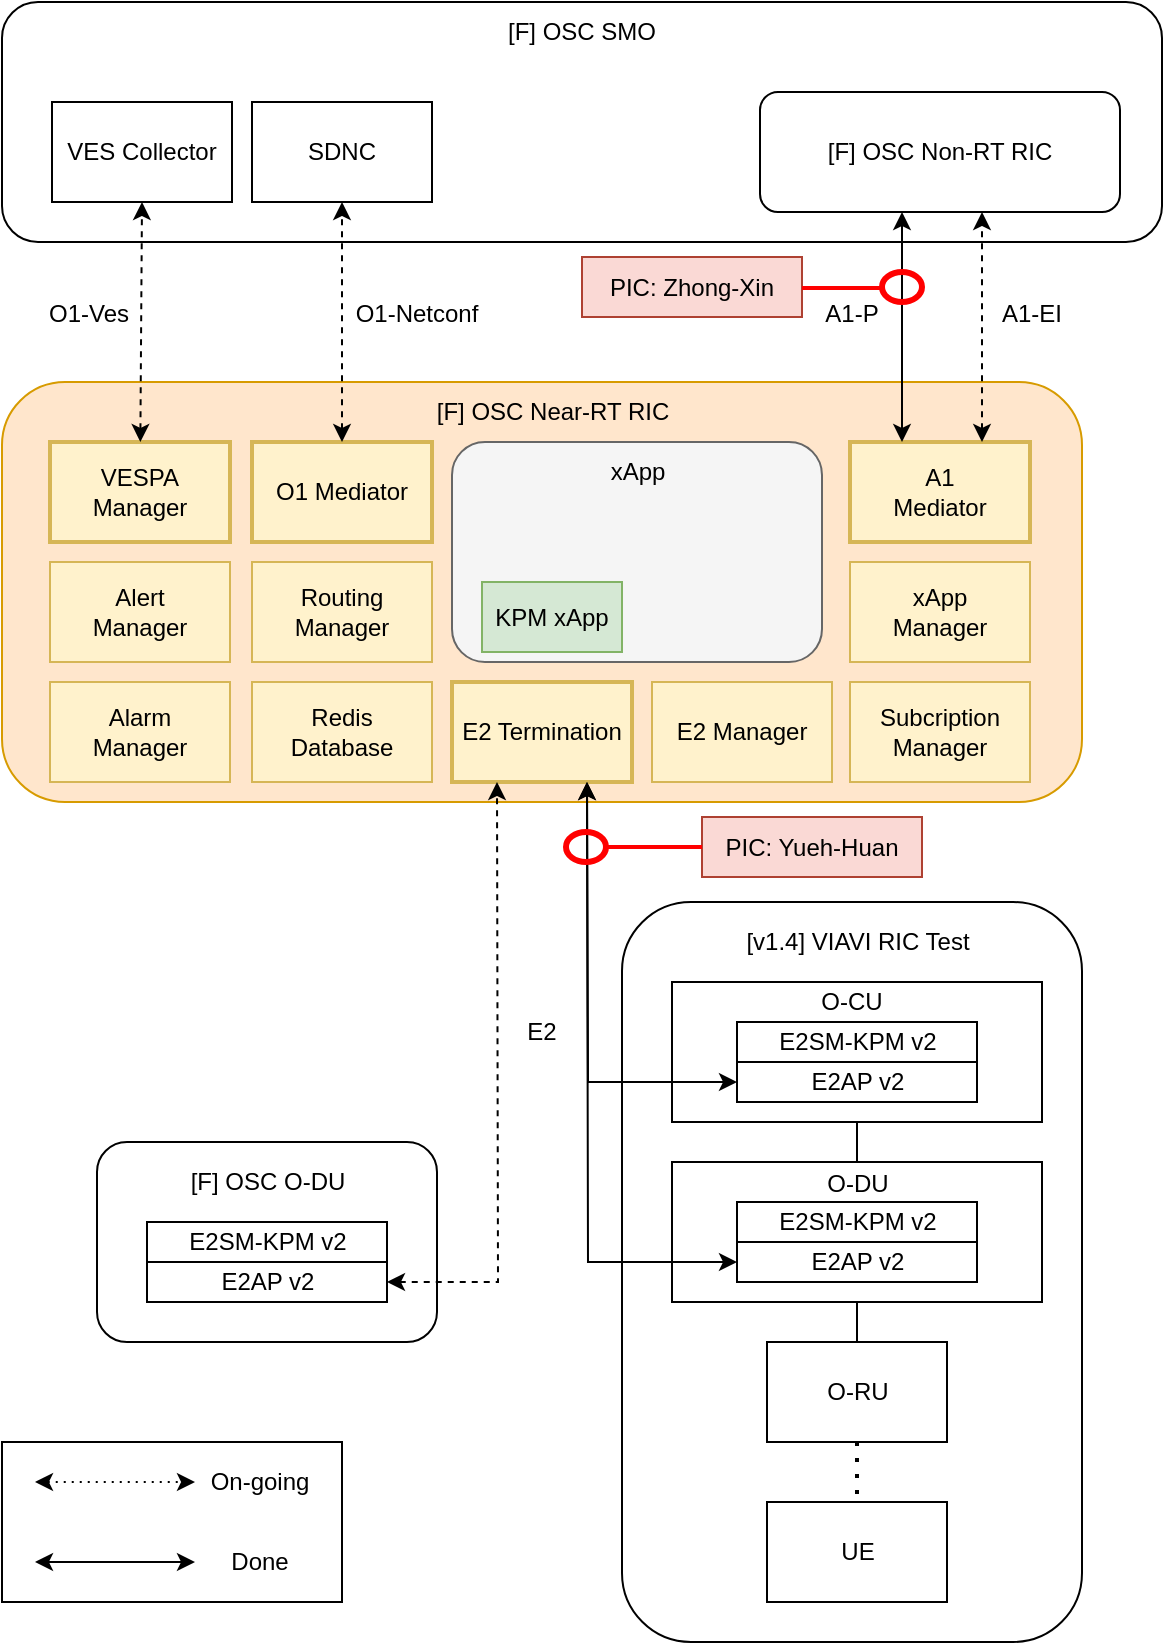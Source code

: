 <mxfile version="20.8.1" type="device" pages="2"><diagram id="SXi9nr7XD7kxnxIaGpih" name="RIC"><mxGraphModel dx="1434" dy="771" grid="1" gridSize="10" guides="1" tooltips="1" connect="1" arrows="1" fold="1" page="1" pageScale="1" pageWidth="827" pageHeight="1169" math="0" shadow="0"><root><mxCell id="0"/><mxCell id="1" parent="0"/><mxCell id="x2BgRL3CZEyEHUJEcexY-1" value="" style="rounded=1;whiteSpace=wrap;html=1;fontStyle=1;fillColor=#ffe6cc;strokeColor=#d79b00;" parent="1" vertex="1"><mxGeometry x="124" y="220" width="540" height="210" as="geometry"/></mxCell><mxCell id="x2BgRL3CZEyEHUJEcexY-2" value="" style="rounded=1;whiteSpace=wrap;html=1;" parent="1" vertex="1"><mxGeometry x="124" y="30" width="580" height="120" as="geometry"/></mxCell><mxCell id="x2BgRL3CZEyEHUJEcexY-3" value="[F] OSC SMO" style="text;html=1;strokeColor=none;fillColor=none;align=center;verticalAlign=middle;whiteSpace=wrap;rounded=0;" parent="1" vertex="1"><mxGeometry x="364" y="30" width="100" height="30" as="geometry"/></mxCell><mxCell id="x2BgRL3CZEyEHUJEcexY-4" value="[F] OSC Near-RT RIC" style="text;html=1;strokeColor=none;fillColor=none;align=center;verticalAlign=middle;whiteSpace=wrap;rounded=0;" parent="1" vertex="1"><mxGeometry x="331.5" y="220" width="135" height="30" as="geometry"/></mxCell><mxCell id="x2BgRL3CZEyEHUJEcexY-5" value="VES Collector" style="rounded=0;whiteSpace=wrap;html=1;" parent="1" vertex="1"><mxGeometry x="149" y="80" width="90" height="50" as="geometry"/></mxCell><mxCell id="x2BgRL3CZEyEHUJEcexY-6" value="VESPA Manager" style="rounded=0;whiteSpace=wrap;html=1;fillColor=#fff2cc;strokeColor=#d6b656;strokeWidth=2;" parent="1" vertex="1"><mxGeometry x="148" y="250" width="90" height="50" as="geometry"/></mxCell><mxCell id="x2BgRL3CZEyEHUJEcexY-7" value="E2 Termination" style="rounded=0;whiteSpace=wrap;html=1;fillColor=#fff2cc;strokeColor=#d6b656;strokeWidth=2;" parent="1" vertex="1"><mxGeometry x="349" y="370" width="90" height="50" as="geometry"/></mxCell><mxCell id="x2BgRL3CZEyEHUJEcexY-8" value="" style="rounded=1;whiteSpace=wrap;html=1;" parent="1" vertex="1"><mxGeometry x="434" y="480" width="230" height="370" as="geometry"/></mxCell><mxCell id="x2BgRL3CZEyEHUJEcexY-9" value="[v1.4] VIAVI RIC Test" style="text;html=1;strokeColor=none;fillColor=none;align=center;verticalAlign=middle;whiteSpace=wrap;rounded=0;" parent="1" vertex="1"><mxGeometry x="491.5" y="485" width="120" height="30" as="geometry"/></mxCell><mxCell id="x2BgRL3CZEyEHUJEcexY-10" value="" style="rounded=0;whiteSpace=wrap;html=1;" parent="1" vertex="1"><mxGeometry x="459" y="520" width="185" height="70" as="geometry"/></mxCell><mxCell id="x2BgRL3CZEyEHUJEcexY-11" value="" style="rounded=0;whiteSpace=wrap;html=1;" parent="1" vertex="1"><mxGeometry x="459" y="610" width="185" height="70" as="geometry"/></mxCell><mxCell id="x2BgRL3CZEyEHUJEcexY-12" value="O-RU" style="rounded=0;whiteSpace=wrap;html=1;" parent="1" vertex="1"><mxGeometry x="506.5" y="700" width="90" height="50" as="geometry"/></mxCell><mxCell id="x2BgRL3CZEyEHUJEcexY-13" value="UE" style="rounded=0;whiteSpace=wrap;html=1;" parent="1" vertex="1"><mxGeometry x="506.5" y="780" width="90" height="50" as="geometry"/></mxCell><mxCell id="x2BgRL3CZEyEHUJEcexY-14" value="" style="endArrow=none;html=1;rounded=0;entryX=0.5;entryY=1;entryDx=0;entryDy=0;exitX=0.5;exitY=0;exitDx=0;exitDy=0;" parent="1" source="x2BgRL3CZEyEHUJEcexY-11" target="x2BgRL3CZEyEHUJEcexY-10" edge="1"><mxGeometry width="50" height="50" relative="1" as="geometry"><mxPoint x="629" y="630" as="sourcePoint"/><mxPoint x="679" y="580" as="targetPoint"/></mxGeometry></mxCell><mxCell id="x2BgRL3CZEyEHUJEcexY-15" value="" style="endArrow=none;html=1;rounded=0;entryX=0.5;entryY=1;entryDx=0;entryDy=0;exitX=0.5;exitY=0;exitDx=0;exitDy=0;" parent="1" source="x2BgRL3CZEyEHUJEcexY-12" target="x2BgRL3CZEyEHUJEcexY-11" edge="1"><mxGeometry width="50" height="50" relative="1" as="geometry"><mxPoint x="514" y="630" as="sourcePoint"/><mxPoint x="514" y="600" as="targetPoint"/></mxGeometry></mxCell><mxCell id="x2BgRL3CZEyEHUJEcexY-16" value="" style="endArrow=none;dashed=1;html=1;dashPattern=1 3;strokeWidth=2;rounded=0;exitX=0.5;exitY=1;exitDx=0;exitDy=0;entryX=0.5;entryY=0;entryDx=0;entryDy=0;" parent="1" source="x2BgRL3CZEyEHUJEcexY-12" target="x2BgRL3CZEyEHUJEcexY-13" edge="1"><mxGeometry width="50" height="50" relative="1" as="geometry"><mxPoint x="629" y="630" as="sourcePoint"/><mxPoint x="679" y="580" as="targetPoint"/></mxGeometry></mxCell><mxCell id="x2BgRL3CZEyEHUJEcexY-17" value="E2AP v2" style="rounded=0;whiteSpace=wrap;html=1;" parent="1" vertex="1"><mxGeometry x="491.5" y="560" width="120" height="20" as="geometry"/></mxCell><mxCell id="x2BgRL3CZEyEHUJEcexY-18" value="E2SM-KPM v2" style="rounded=0;whiteSpace=wrap;html=1;" parent="1" vertex="1"><mxGeometry x="491.5" y="540" width="120" height="20" as="geometry"/></mxCell><mxCell id="x2BgRL3CZEyEHUJEcexY-19" value="E2AP v2" style="rounded=0;whiteSpace=wrap;html=1;" parent="1" vertex="1"><mxGeometry x="491.5" y="650" width="120" height="20" as="geometry"/></mxCell><mxCell id="x2BgRL3CZEyEHUJEcexY-20" value="E2SM-KPM v2" style="rounded=0;whiteSpace=wrap;html=1;" parent="1" vertex="1"><mxGeometry x="491.5" y="630" width="120" height="20" as="geometry"/></mxCell><mxCell id="x2BgRL3CZEyEHUJEcexY-21" value="E2" style="text;html=1;strokeColor=none;fillColor=none;align=center;verticalAlign=middle;whiteSpace=wrap;rounded=0;" parent="1" vertex="1"><mxGeometry x="364" y="530" width="60" height="30" as="geometry"/></mxCell><mxCell id="x2BgRL3CZEyEHUJEcexY-22" value="O-CU" style="text;html=1;strokeColor=none;fillColor=none;align=center;verticalAlign=middle;whiteSpace=wrap;rounded=0;" parent="1" vertex="1"><mxGeometry x="519" y="515" width="60" height="30" as="geometry"/></mxCell><mxCell id="x2BgRL3CZEyEHUJEcexY-23" value="O-DU" style="text;html=1;strokeColor=none;fillColor=none;align=center;verticalAlign=middle;whiteSpace=wrap;rounded=0;" parent="1" vertex="1"><mxGeometry x="521.5" y="606" width="60" height="30" as="geometry"/></mxCell><mxCell id="x2BgRL3CZEyEHUJEcexY-24" value="E2 Manager" style="rounded=0;whiteSpace=wrap;html=1;fillColor=#fff2cc;strokeColor=#d6b656;" parent="1" vertex="1"><mxGeometry x="449" y="370" width="90" height="50" as="geometry"/></mxCell><mxCell id="x2BgRL3CZEyEHUJEcexY-25" value="Subcription Manager" style="rounded=0;whiteSpace=wrap;html=1;fillColor=#fff2cc;strokeColor=#d6b656;" parent="1" vertex="1"><mxGeometry x="548" y="370" width="90" height="50" as="geometry"/></mxCell><mxCell id="x2BgRL3CZEyEHUJEcexY-26" value="Alarm&lt;br&gt;Manager" style="rounded=0;whiteSpace=wrap;html=1;fillColor=#fff2cc;strokeColor=#d6b656;" parent="1" vertex="1"><mxGeometry x="148" y="370" width="90" height="50" as="geometry"/></mxCell><mxCell id="x2BgRL3CZEyEHUJEcexY-27" value="Alert&lt;br&gt;Manager" style="rounded=0;whiteSpace=wrap;html=1;fillColor=#fff2cc;strokeColor=#d6b656;" parent="1" vertex="1"><mxGeometry x="148" y="310" width="90" height="50" as="geometry"/></mxCell><mxCell id="x2BgRL3CZEyEHUJEcexY-28" value="Redis &lt;br&gt;Database" style="rounded=0;whiteSpace=wrap;html=1;fillColor=#fff2cc;strokeColor=#d6b656;" parent="1" vertex="1"><mxGeometry x="249" y="370" width="90" height="50" as="geometry"/></mxCell><mxCell id="x2BgRL3CZEyEHUJEcexY-29" value="Routing Manager" style="rounded=0;whiteSpace=wrap;html=1;fillColor=#fff2cc;strokeColor=#d6b656;" parent="1" vertex="1"><mxGeometry x="249" y="310" width="90" height="50" as="geometry"/></mxCell><mxCell id="x2BgRL3CZEyEHUJEcexY-30" value="xApp&lt;br&gt;Manager" style="rounded=0;whiteSpace=wrap;html=1;fillColor=#fff2cc;strokeColor=#d6b656;" parent="1" vertex="1"><mxGeometry x="548" y="310" width="90" height="50" as="geometry"/></mxCell><mxCell id="x2BgRL3CZEyEHUJEcexY-31" value="O1 Mediator" style="rounded=0;whiteSpace=wrap;html=1;fillColor=#fff2cc;strokeColor=#d6b656;strokeWidth=2;" parent="1" vertex="1"><mxGeometry x="249" y="250" width="90" height="50" as="geometry"/></mxCell><mxCell id="x2BgRL3CZEyEHUJEcexY-32" value="A1 &lt;br&gt;Mediator" style="rounded=0;whiteSpace=wrap;html=1;fillColor=#fff2cc;strokeColor=#d6b656;strokeWidth=2;" parent="1" vertex="1"><mxGeometry x="548" y="250" width="90" height="50" as="geometry"/></mxCell><mxCell id="x2BgRL3CZEyEHUJEcexY-33" value="" style="rounded=1;whiteSpace=wrap;html=1;fillColor=#f5f5f5;fontColor=#333333;strokeColor=#666666;" parent="1" vertex="1"><mxGeometry x="349" y="250" width="185" height="110" as="geometry"/></mxCell><mxCell id="x2BgRL3CZEyEHUJEcexY-34" value="xApp" style="text;html=1;strokeColor=none;fillColor=none;align=center;verticalAlign=middle;whiteSpace=wrap;rounded=0;" parent="1" vertex="1"><mxGeometry x="411.5" y="250" width="60" height="30" as="geometry"/></mxCell><mxCell id="x2BgRL3CZEyEHUJEcexY-35" value="KPM xApp" style="rounded=0;whiteSpace=wrap;html=1;fillColor=#d5e8d4;strokeColor=#82b366;" parent="1" vertex="1"><mxGeometry x="364" y="320" width="70" height="35" as="geometry"/></mxCell><mxCell id="x2BgRL3CZEyEHUJEcexY-36" value="[F] OSC Non-RT RIC" style="rounded=1;whiteSpace=wrap;html=1;" parent="1" vertex="1"><mxGeometry x="503" y="75" width="180" height="60" as="geometry"/></mxCell><mxCell id="x2BgRL3CZEyEHUJEcexY-37" value="SDNC" style="rounded=0;whiteSpace=wrap;html=1;" parent="1" vertex="1"><mxGeometry x="249" y="80" width="90" height="50" as="geometry"/></mxCell><mxCell id="x2BgRL3CZEyEHUJEcexY-38" value="" style="endArrow=classic;startArrow=classic;html=1;rounded=0;entryX=0.5;entryY=1;entryDx=0;entryDy=0;exitX=0.5;exitY=0;exitDx=0;exitDy=0;strokeWidth=1;" parent="1" edge="1"><mxGeometry width="50" height="50" relative="1" as="geometry"><mxPoint x="574" y="250" as="sourcePoint"/><mxPoint x="574" y="135" as="targetPoint"/></mxGeometry></mxCell><mxCell id="x2BgRL3CZEyEHUJEcexY-39" value="" style="endArrow=classic;startArrow=classic;html=1;rounded=0;entryX=0.5;entryY=1;entryDx=0;entryDy=0;exitX=0.5;exitY=0;exitDx=0;exitDy=0;dashed=1;" parent="1" edge="1"><mxGeometry width="50" height="50" relative="1" as="geometry"><mxPoint x="614" y="250" as="sourcePoint"/><mxPoint x="614" y="135" as="targetPoint"/></mxGeometry></mxCell><mxCell id="x2BgRL3CZEyEHUJEcexY-40" value="" style="endArrow=classic;startArrow=classic;html=1;rounded=0;dashed=1;" parent="1" source="x2BgRL3CZEyEHUJEcexY-6" edge="1"><mxGeometry width="50" height="50" relative="1" as="geometry"><mxPoint x="195.5" y="250" as="sourcePoint"/><mxPoint x="194" y="130" as="targetPoint"/></mxGeometry></mxCell><mxCell id="x2BgRL3CZEyEHUJEcexY-41" value="" style="endArrow=classic;startArrow=classic;html=1;rounded=0;entryX=0.5;entryY=1;entryDx=0;entryDy=0;exitX=0.5;exitY=0;exitDx=0;exitDy=0;dashed=1;" parent="1" source="x2BgRL3CZEyEHUJEcexY-31" target="x2BgRL3CZEyEHUJEcexY-37" edge="1"><mxGeometry width="50" height="50" relative="1" as="geometry"><mxPoint x="634" y="270" as="sourcePoint"/><mxPoint x="634" y="155" as="targetPoint"/></mxGeometry></mxCell><mxCell id="x2BgRL3CZEyEHUJEcexY-42" value="O1-Netconf" style="text;html=1;strokeColor=none;fillColor=none;align=center;verticalAlign=middle;whiteSpace=wrap;rounded=0;" parent="1" vertex="1"><mxGeometry x="294" y="171" width="75" height="30" as="geometry"/></mxCell><mxCell id="x2BgRL3CZEyEHUJEcexY-43" value="O1-Ves" style="text;html=1;strokeColor=none;fillColor=none;align=center;verticalAlign=middle;whiteSpace=wrap;rounded=0;" parent="1" vertex="1"><mxGeometry x="140.5" y="171" width="52.5" height="30" as="geometry"/></mxCell><mxCell id="x2BgRL3CZEyEHUJEcexY-44" value="A1-P" style="text;html=1;strokeColor=none;fillColor=none;align=center;verticalAlign=middle;whiteSpace=wrap;rounded=0;" parent="1" vertex="1"><mxGeometry x="524" y="171" width="50" height="30" as="geometry"/></mxCell><mxCell id="x2BgRL3CZEyEHUJEcexY-45" value="A1-EI" style="text;html=1;strokeColor=none;fillColor=none;align=center;verticalAlign=middle;whiteSpace=wrap;rounded=0;" parent="1" vertex="1"><mxGeometry x="614" y="171" width="50" height="30" as="geometry"/></mxCell><mxCell id="x2BgRL3CZEyEHUJEcexY-46" value="" style="rounded=1;whiteSpace=wrap;html=1;" parent="1" vertex="1"><mxGeometry x="171.5" y="600" width="170" height="100" as="geometry"/></mxCell><mxCell id="x2BgRL3CZEyEHUJEcexY-47" value="[F] OSC O-DU" style="text;html=1;strokeColor=none;fillColor=none;align=center;verticalAlign=middle;whiteSpace=wrap;rounded=0;" parent="1" vertex="1"><mxGeometry x="196.5" y="605" width="120" height="30" as="geometry"/></mxCell><mxCell id="x2BgRL3CZEyEHUJEcexY-48" value="E2AP v2" style="rounded=0;whiteSpace=wrap;html=1;" parent="1" vertex="1"><mxGeometry x="196.5" y="660" width="120" height="20" as="geometry"/></mxCell><mxCell id="x2BgRL3CZEyEHUJEcexY-49" value="E2SM-KPM v2" style="rounded=0;whiteSpace=wrap;html=1;" parent="1" vertex="1"><mxGeometry x="196.5" y="640" width="120" height="20" as="geometry"/></mxCell><mxCell id="x2BgRL3CZEyEHUJEcexY-50" value="" style="endArrow=classic;startArrow=classic;html=1;rounded=0;strokeWidth=1;entryX=0.75;entryY=1;entryDx=0;entryDy=0;exitX=0;exitY=0.5;exitDx=0;exitDy=0;" parent="1" source="x2BgRL3CZEyEHUJEcexY-17" target="x2BgRL3CZEyEHUJEcexY-7" edge="1"><mxGeometry width="50" height="50" relative="1" as="geometry"><mxPoint x="404" y="510" as="sourcePoint"/><mxPoint x="454" y="460" as="targetPoint"/><Array as="points"><mxPoint x="417" y="570"/></Array></mxGeometry></mxCell><mxCell id="x2BgRL3CZEyEHUJEcexY-51" value="" style="endArrow=classic;startArrow=classic;html=1;rounded=0;strokeWidth=1;entryX=0.75;entryY=1;entryDx=0;entryDy=0;exitX=0;exitY=0.5;exitDx=0;exitDy=0;" parent="1" source="x2BgRL3CZEyEHUJEcexY-19" target="x2BgRL3CZEyEHUJEcexY-7" edge="1"><mxGeometry width="50" height="50" relative="1" as="geometry"><mxPoint x="501.5" y="580" as="sourcePoint"/><mxPoint x="426.5" y="430" as="targetPoint"/><Array as="points"><mxPoint x="417" y="660"/></Array></mxGeometry></mxCell><mxCell id="x2BgRL3CZEyEHUJEcexY-52" value="" style="endArrow=classic;startArrow=classic;html=1;rounded=0;exitX=1;exitY=0.5;exitDx=0;exitDy=0;dashed=1;entryX=0.25;entryY=1;entryDx=0;entryDy=0;" parent="1" source="x2BgRL3CZEyEHUJEcexY-48" target="x2BgRL3CZEyEHUJEcexY-7" edge="1"><mxGeometry width="50" height="50" relative="1" as="geometry"><mxPoint x="304" y="260" as="sourcePoint"/><mxPoint x="304" y="140" as="targetPoint"/><Array as="points"><mxPoint x="372" y="670"/></Array></mxGeometry></mxCell><mxCell id="x2BgRL3CZEyEHUJEcexY-53" value="" style="rounded=0;whiteSpace=wrap;html=1;" parent="1" vertex="1"><mxGeometry x="124" y="750" width="170" height="80" as="geometry"/></mxCell><mxCell id="x2BgRL3CZEyEHUJEcexY-54" value="" style="endArrow=classic;dashed=1;html=1;dashPattern=1 3;strokeWidth=1;rounded=0;startArrow=classic;startFill=1;endFill=1;" parent="1" edge="1"><mxGeometry width="50" height="50" relative="1" as="geometry"><mxPoint x="140.5" y="770" as="sourcePoint"/><mxPoint x="220.5" y="770" as="targetPoint"/></mxGeometry></mxCell><mxCell id="x2BgRL3CZEyEHUJEcexY-55" value="" style="endArrow=classic;html=1;rounded=0;strokeWidth=1;endFill=1;startArrow=classic;startFill=1;" parent="1" edge="1"><mxGeometry width="50" height="50" relative="1" as="geometry"><mxPoint x="140.5" y="810" as="sourcePoint"/><mxPoint x="220.5" y="810" as="targetPoint"/></mxGeometry></mxCell><mxCell id="x2BgRL3CZEyEHUJEcexY-56" value="On-going" style="text;html=1;strokeColor=none;fillColor=none;align=center;verticalAlign=middle;whiteSpace=wrap;rounded=0;" parent="1" vertex="1"><mxGeometry x="223" y="760" width="60" height="20" as="geometry"/></mxCell><mxCell id="x2BgRL3CZEyEHUJEcexY-57" value="Done" style="text;html=1;strokeColor=none;fillColor=none;align=center;verticalAlign=middle;whiteSpace=wrap;rounded=0;" parent="1" vertex="1"><mxGeometry x="229.25" y="800" width="47.5" height="20" as="geometry"/></mxCell><mxCell id="x2BgRL3CZEyEHUJEcexY-58" value="" style="group" parent="1" connectable="0" vertex="1"><mxGeometry x="406" y="437.5" width="178" height="30" as="geometry"/></mxCell><mxCell id="x2BgRL3CZEyEHUJEcexY-59" value="PIC: Yueh-Huan" style="text;html=1;strokeColor=#ae4132;fillColor=#fad9d5;align=center;verticalAlign=middle;whiteSpace=wrap;rounded=0;" parent="x2BgRL3CZEyEHUJEcexY-58" vertex="1"><mxGeometry x="68" width="110" height="30" as="geometry"/></mxCell><mxCell id="x2BgRL3CZEyEHUJEcexY-60" value="" style="ellipse;whiteSpace=wrap;html=1;strokeColor=#FF0000;fillColor=none;strokeWidth=3;" parent="x2BgRL3CZEyEHUJEcexY-58" vertex="1"><mxGeometry y="7.5" width="20" height="15" as="geometry"/></mxCell><mxCell id="x2BgRL3CZEyEHUJEcexY-61" value="" style="endArrow=none;html=1;rounded=0;strokeWidth=2;entryX=0;entryY=0.5;entryDx=0;entryDy=0;exitX=1;exitY=0.5;exitDx=0;exitDy=0;strokeColor=#FF0000;" parent="x2BgRL3CZEyEHUJEcexY-58" source="x2BgRL3CZEyEHUJEcexY-60" target="x2BgRL3CZEyEHUJEcexY-59" edge="1"><mxGeometry width="50" height="50" relative="1" as="geometry"><mxPoint x="-12" y="42.5" as="sourcePoint"/><mxPoint x="38" y="-7.5" as="targetPoint"/></mxGeometry></mxCell><mxCell id="x2BgRL3CZEyEHUJEcexY-62" value="PIC: Zhong-Xin" style="text;html=1;strokeColor=#ae4132;fillColor=#fad9d5;align=center;verticalAlign=middle;whiteSpace=wrap;rounded=0;" parent="1" vertex="1"><mxGeometry x="414" y="157.5" width="110" height="30" as="geometry"/></mxCell><mxCell id="x2BgRL3CZEyEHUJEcexY-63" value="" style="ellipse;whiteSpace=wrap;html=1;strokeColor=#FF0000;fillColor=none;strokeWidth=3;" parent="1" vertex="1"><mxGeometry x="564" y="165" width="20" height="15" as="geometry"/></mxCell><mxCell id="x2BgRL3CZEyEHUJEcexY-64" value="" style="endArrow=none;html=1;rounded=0;strokeWidth=2;strokeColor=#FF0000;" parent="1" edge="1"><mxGeometry width="50" height="50" relative="1" as="geometry"><mxPoint x="564" y="173" as="sourcePoint"/><mxPoint x="524" y="173" as="targetPoint"/></mxGeometry></mxCell></root></mxGraphModel></diagram><diagram id="z3nzT8Or31215dj5tg71" name="CU"><mxGraphModel dx="1434" dy="771" grid="1" gridSize="10" guides="1" tooltips="1" connect="1" arrows="1" fold="1" page="1" pageScale="1" pageWidth="827" pageHeight="1169" math="0" shadow="0"><root><mxCell id="0"/><mxCell id="1" parent="0"/><mxCell id="dZsI2iOPCEu0QVRY6i6j-1" value="&amp;nbsp; OSC-DU" style="rounded=0;whiteSpace=wrap;html=1;fillColor=#f8cecc;strokeColor=#b85450;verticalAlign=top;align=left;" parent="1" vertex="1"><mxGeometry x="195.5" y="40" width="300" height="81" as="geometry"/></mxCell><mxCell id="dZsI2iOPCEu0QVRY6i6j-2" value="" style="whiteSpace=wrap;html=1;fillColor=#fad7ac;strokeColor=#b46504;" parent="1" vertex="1"><mxGeometry x="288.5" y="87.5" width="111" height="29" as="geometry"/></mxCell><mxCell id="dZsI2iOPCEu0QVRY6i6j-4" value="" style="rounded=0;whiteSpace=wrap;html=1;" parent="1" vertex="1"><mxGeometry x="2110" y="1078" width="685" height="140" as="geometry"/></mxCell><mxCell id="dZsI2iOPCEu0QVRY6i6j-5" value="" style="rounded=0;whiteSpace=wrap;html=1;" parent="1" vertex="1"><mxGeometry x="2215" y="1606" width="900" height="282" as="geometry"/></mxCell><mxCell id="dZsI2iOPCEu0QVRY6i6j-6" value="" style="rounded=0;whiteSpace=wrap;html=1;fillColor=#fff2cc;strokeColor=#d6b656;" parent="1" vertex="1"><mxGeometry x="2335" y="1750" width="420" height="98" as="geometry"/></mxCell><mxCell id="dZsI2iOPCEu0QVRY6i6j-7" value="" style="rounded=0;whiteSpace=wrap;html=1;fillColor=#dae8fc;strokeColor=#6c8ebf;" parent="1" vertex="1"><mxGeometry x="2475" y="1626" width="430" height="102" as="geometry"/></mxCell><mxCell id="dZsI2iOPCEu0QVRY6i6j-8" value="" style="rounded=0;whiteSpace=wrap;html=1;" parent="1" vertex="1"><mxGeometry x="2494" y="1298" width="401" height="300" as="geometry"/></mxCell><mxCell id="dZsI2iOPCEu0QVRY6i6j-9" value="DN" style="rounded=0;whiteSpace=wrap;html=1;" parent="1" vertex="1"><mxGeometry x="2785" y="968" width="90" height="50" as="geometry"/></mxCell><mxCell id="dZsI2iOPCEu0QVRY6i6j-10" value="172.18.200.135" style="text;html=1;resizable=0;autosize=1;align=center;verticalAlign=middle;points=[];fillColor=none;strokeColor=none;rounded=0;" parent="1" vertex="1"><mxGeometry x="2780" y="1018" width="100" height="20" as="geometry"/></mxCell><mxCell id="dZsI2iOPCEu0QVRY6i6j-11" value="UPF" style="rounded=0;whiteSpace=wrap;html=1;" parent="1" vertex="1"><mxGeometry x="2649" y="968" width="90" height="50" as="geometry"/></mxCell><mxCell id="dZsI2iOPCEu0QVRY6i6j-12" value="172.18.200.102" style="text;html=1;resizable=0;autosize=1;align=center;verticalAlign=middle;points=[];fillColor=none;strokeColor=none;rounded=0;" parent="1" vertex="1"><mxGeometry x="2644" y="1018" width="100" height="20" as="geometry"/></mxCell><mxCell id="dZsI2iOPCEu0QVRY6i6j-13" value="gNB" style="rounded=0;whiteSpace=wrap;html=1;" parent="1" vertex="1"><mxGeometry x="2515" y="968" width="90" height="50" as="geometry"/></mxCell><mxCell id="dZsI2iOPCEu0QVRY6i6j-14" value="172.18.200.4" style="text;html=1;resizable=0;autosize=1;align=center;verticalAlign=middle;points=[];fillColor=none;strokeColor=none;rounded=0;" parent="1" vertex="1"><mxGeometry x="2515" y="1018" width="90" height="20" as="geometry"/></mxCell><mxCell id="dZsI2iOPCEu0QVRY6i6j-15" value="UE" style="rounded=0;whiteSpace=wrap;html=1;" parent="1" vertex="1"><mxGeometry x="2385" y="968" width="90" height="50" as="geometry"/></mxCell><mxCell id="dZsI2iOPCEu0QVRY6i6j-16" value="60.60.0.X" style="text;html=1;resizable=0;autosize=1;align=center;verticalAlign=middle;points=[];fillColor=none;strokeColor=none;rounded=0;" parent="1" vertex="1"><mxGeometry x="2395" y="1018" width="70" height="20" as="geometry"/></mxCell><mxCell id="dZsI2iOPCEu0QVRY6i6j-17" value="" style="endArrow=none;html=1;rounded=0;entryX=0;entryY=0.5;entryDx=0;entryDy=0;exitX=1;exitY=0.5;exitDx=0;exitDy=0;" parent="1" source="dZsI2iOPCEu0QVRY6i6j-11" target="dZsI2iOPCEu0QVRY6i6j-9" edge="1"><mxGeometry width="50" height="50" relative="1" as="geometry"><mxPoint x="2625" y="1028" as="sourcePoint"/><mxPoint x="2675" y="978" as="targetPoint"/></mxGeometry></mxCell><mxCell id="dZsI2iOPCEu0QVRY6i6j-18" value="" style="endArrow=none;html=1;rounded=0;entryX=0;entryY=0.5;entryDx=0;entryDy=0;exitX=1;exitY=0.5;exitDx=0;exitDy=0;" parent="1" source="dZsI2iOPCEu0QVRY6i6j-13" target="dZsI2iOPCEu0QVRY6i6j-11" edge="1"><mxGeometry width="50" height="50" relative="1" as="geometry"><mxPoint x="2749" y="1003" as="sourcePoint"/><mxPoint x="2825" y="1003" as="targetPoint"/></mxGeometry></mxCell><mxCell id="dZsI2iOPCEu0QVRY6i6j-19" value="" style="endArrow=none;html=1;rounded=0;exitX=1;exitY=0.5;exitDx=0;exitDy=0;entryX=0;entryY=0.5;entryDx=0;entryDy=0;" parent="1" source="dZsI2iOPCEu0QVRY6i6j-15" target="dZsI2iOPCEu0QVRY6i6j-13" edge="1"><mxGeometry width="50" height="50" relative="1" as="geometry"><mxPoint x="2759" y="1013" as="sourcePoint"/><mxPoint x="2495" y="993" as="targetPoint"/></mxGeometry></mxCell><mxCell id="dZsI2iOPCEu0QVRY6i6j-20" value="N3" style="text;html=1;resizable=0;autosize=1;align=center;verticalAlign=middle;points=[];fillColor=none;strokeColor=none;rounded=0;" parent="1" vertex="1"><mxGeometry x="2614" y="978" width="30" height="20" as="geometry"/></mxCell><mxCell id="dZsI2iOPCEu0QVRY6i6j-21" value="N6" style="text;html=1;resizable=0;autosize=1;align=center;verticalAlign=middle;points=[];fillColor=none;strokeColor=none;rounded=0;" parent="1" vertex="1"><mxGeometry x="2749" y="978" width="30" height="20" as="geometry"/></mxCell><mxCell id="dZsI2iOPCEu0QVRY6i6j-22" value="&lt;span style=&quot;&quot;&gt;5GC Control plane&lt;/span&gt;" style="rounded=0;whiteSpace=wrap;html=1;" parent="1" vertex="1"><mxGeometry x="2644" y="1333" width="120" height="30" as="geometry"/></mxCell><mxCell id="dZsI2iOPCEu0QVRY6i6j-23" value="PFCP Proxy" style="rounded=0;whiteSpace=wrap;html=1;" parent="1" vertex="1"><mxGeometry x="2664" y="1398" width="80" height="30" as="geometry"/></mxCell><mxCell id="dZsI2iOPCEu0QVRY6i6j-24" value="" style="endArrow=classic;startArrow=classic;html=1;rounded=0;entryX=0.5;entryY=1;entryDx=0;entryDy=0;exitX=0.5;exitY=0;exitDx=0;exitDy=0;" parent="1" source="dZsI2iOPCEu0QVRY6i6j-23" target="dZsI2iOPCEu0QVRY6i6j-22" edge="1"><mxGeometry width="50" height="50" relative="1" as="geometry"><mxPoint x="2585" y="1498" as="sourcePoint"/><mxPoint x="2635" y="1448" as="targetPoint"/></mxGeometry></mxCell><mxCell id="dZsI2iOPCEu0QVRY6i6j-25" value="" style="rounded=1;whiteSpace=wrap;html=1;" parent="1" vertex="1"><mxGeometry x="2655" y="1458" width="180" height="80" as="geometry"/></mxCell><mxCell id="dZsI2iOPCEu0QVRY6i6j-26" value="UPFs" style="rounded=0;whiteSpace=wrap;html=1;" parent="1" vertex="1"><mxGeometry x="2679" y="1478" width="50" height="30" as="geometry"/></mxCell><mxCell id="dZsI2iOPCEu0QVRY6i6j-27" value="" style="endArrow=classic;startArrow=classic;html=1;rounded=0;entryX=0.5;entryY=1;entryDx=0;entryDy=0;exitX=0.5;exitY=0;exitDx=0;exitDy=0;" parent="1" source="dZsI2iOPCEu0QVRY6i6j-26" target="dZsI2iOPCEu0QVRY6i6j-23" edge="1"><mxGeometry width="50" height="50" relative="1" as="geometry"><mxPoint x="2585" y="1498" as="sourcePoint"/><mxPoint x="2635" y="1448" as="targetPoint"/></mxGeometry></mxCell><mxCell id="dZsI2iOPCEu0QVRY6i6j-28" style="edgeStyle=orthogonalEdgeStyle;rounded=0;orthogonalLoop=1;jettySize=auto;html=1;entryX=1;entryY=0.5;entryDx=0;entryDy=0;" parent="1" source="dZsI2iOPCEu0QVRY6i6j-29" target="dZsI2iOPCEu0QVRY6i6j-23" edge="1"><mxGeometry relative="1" as="geometry"><Array as="points"><mxPoint x="2855" y="1493"/><mxPoint x="2855" y="1413"/></Array></mxGeometry></mxCell><mxCell id="dZsI2iOPCEu0QVRY6i6j-29" value="Scale" style="rounded=0;whiteSpace=wrap;html=1;" parent="1" vertex="1"><mxGeometry x="2764" y="1478" width="50" height="30" as="geometry"/></mxCell><mxCell id="dZsI2iOPCEu0QVRY6i6j-30" value="" style="endArrow=classic;startArrow=classic;html=1;rounded=0;entryX=0;entryY=0.5;entryDx=0;entryDy=0;exitX=1;exitY=0.5;exitDx=0;exitDy=0;" parent="1" source="dZsI2iOPCEu0QVRY6i6j-26" target="dZsI2iOPCEu0QVRY6i6j-29" edge="1"><mxGeometry width="50" height="50" relative="1" as="geometry"><mxPoint x="2585" y="1498" as="sourcePoint"/><mxPoint x="2635" y="1448" as="targetPoint"/></mxGeometry></mxCell><mxCell id="dZsI2iOPCEu0QVRY6i6j-31" value="gNB" style="rounded=0;whiteSpace=wrap;html=1;" parent="1" vertex="1"><mxGeometry x="2575" y="1478" width="50" height="30" as="geometry"/></mxCell><mxCell id="dZsI2iOPCEu0QVRY6i6j-32" value="" style="endArrow=classic;startArrow=classic;html=1;rounded=0;entryX=0;entryY=0.5;entryDx=0;entryDy=0;exitX=1;exitY=0.5;exitDx=0;exitDy=0;" parent="1" source="dZsI2iOPCEu0QVRY6i6j-31" target="dZsI2iOPCEu0QVRY6i6j-26" edge="1"><mxGeometry width="50" height="50" relative="1" as="geometry"><mxPoint x="2585" y="1498" as="sourcePoint"/><mxPoint x="2635" y="1448" as="targetPoint"/></mxGeometry></mxCell><mxCell id="dZsI2iOPCEu0QVRY6i6j-33" value="UPF Service" style="text;html=1;resizable=0;autosize=1;align=center;verticalAlign=middle;points=[];fillColor=none;strokeColor=none;rounded=0;" parent="1" vertex="1"><mxGeometry x="2749" y="1518" width="80" height="20" as="geometry"/></mxCell><mxCell id="dZsI2iOPCEu0QVRY6i6j-34" value="DN" style="rounded=0;whiteSpace=wrap;html=1;" parent="1" vertex="1"><mxGeometry x="2670" y="1558" width="69" height="30" as="geometry"/></mxCell><mxCell id="dZsI2iOPCEu0QVRY6i6j-35" value="" style="endArrow=classic;startArrow=classic;html=1;rounded=0;entryX=0.5;entryY=1;entryDx=0;entryDy=0;exitX=0.5;exitY=0;exitDx=0;exitDy=0;" parent="1" source="dZsI2iOPCEu0QVRY6i6j-34" target="dZsI2iOPCEu0QVRY6i6j-26" edge="1"><mxGeometry width="50" height="50" relative="1" as="geometry"><mxPoint x="2585" y="1498" as="sourcePoint"/><mxPoint x="2635" y="1448" as="targetPoint"/></mxGeometry></mxCell><mxCell id="dZsI2iOPCEu0QVRY6i6j-36" value="NEF" style="rounded=0;whiteSpace=wrap;html=1;" parent="1" vertex="1"><mxGeometry x="2830" y="1648" width="60" height="30" as="geometry"/></mxCell><mxCell id="dZsI2iOPCEu0QVRY6i6j-37" value="TSN AF" style="rounded=0;whiteSpace=wrap;html=1;fillColor=#d5e8d4;strokeColor=#82b366;" parent="1" vertex="1"><mxGeometry x="2935" y="1648" width="60" height="30" as="geometry"/></mxCell><mxCell id="dZsI2iOPCEu0QVRY6i6j-38" value="PCF" style="rounded=0;whiteSpace=wrap;html=1;" parent="1" vertex="1"><mxGeometry x="2725" y="1648" width="60" height="30" as="geometry"/></mxCell><mxCell id="dZsI2iOPCEu0QVRY6i6j-39" value="" style="endArrow=none;html=1;rounded=0;entryX=0;entryY=0.5;entryDx=0;entryDy=0;exitX=1;exitY=0.5;exitDx=0;exitDy=0;" parent="1" source="dZsI2iOPCEu0QVRY6i6j-36" target="dZsI2iOPCEu0QVRY6i6j-37" edge="1"><mxGeometry width="50" height="50" relative="1" as="geometry"><mxPoint x="2820" y="1648" as="sourcePoint"/><mxPoint x="2870" y="1598" as="targetPoint"/></mxGeometry></mxCell><mxCell id="dZsI2iOPCEu0QVRY6i6j-40" value="N33" style="text;html=1;resizable=0;autosize=1;align=center;verticalAlign=middle;points=[];fillColor=none;strokeColor=none;rounded=0;" parent="1" vertex="1"><mxGeometry x="2900" y="1646" width="40" height="20" as="geometry"/></mxCell><mxCell id="dZsI2iOPCEu0QVRY6i6j-41" value="" style="endArrow=none;html=1;rounded=0;exitX=0.5;exitY=1;exitDx=0;exitDy=0;entryX=0.5;entryY=1;entryDx=0;entryDy=0;" parent="1" source="dZsI2iOPCEu0QVRY6i6j-38" target="dZsI2iOPCEu0QVRY6i6j-37" edge="1"><mxGeometry width="50" height="50" relative="1" as="geometry"><mxPoint x="2820" y="1648" as="sourcePoint"/><mxPoint x="2870" y="1598" as="targetPoint"/><Array as="points"><mxPoint x="2755" y="1708"/><mxPoint x="2850" y="1708"/><mxPoint x="2965" y="1708"/></Array></mxGeometry></mxCell><mxCell id="dZsI2iOPCEu0QVRY6i6j-42" value="N5" style="text;html=1;resizable=0;autosize=1;align=center;verticalAlign=middle;points=[];fillColor=none;strokeColor=none;rounded=0;" parent="1" vertex="1"><mxGeometry x="2850" y="1688" width="30" height="20" as="geometry"/></mxCell><mxCell id="dZsI2iOPCEu0QVRY6i6j-43" value="" style="endArrow=none;html=1;rounded=0;exitX=1;exitY=0.5;exitDx=0;exitDy=0;entryX=0;entryY=0.5;entryDx=0;entryDy=0;" parent="1" source="dZsI2iOPCEu0QVRY6i6j-38" target="dZsI2iOPCEu0QVRY6i6j-36" edge="1"><mxGeometry width="50" height="50" relative="1" as="geometry"><mxPoint x="2820" y="1648" as="sourcePoint"/><mxPoint x="2870" y="1598" as="targetPoint"/></mxGeometry></mxCell><mxCell id="dZsI2iOPCEu0QVRY6i6j-44" value="TSN CNC" style="rounded=0;whiteSpace=wrap;html=1;fillColor=#e1d5e7;strokeColor=#9673a6;" parent="1" vertex="1"><mxGeometry x="3040" y="1648" width="60" height="30" as="geometry"/></mxCell><mxCell id="dZsI2iOPCEu0QVRY6i6j-45" value="" style="endArrow=none;html=1;rounded=0;exitX=1;exitY=0.5;exitDx=0;exitDy=0;entryX=0;entryY=0.5;entryDx=0;entryDy=0;" parent="1" source="dZsI2iOPCEu0QVRY6i6j-37" target="dZsI2iOPCEu0QVRY6i6j-44" edge="1"><mxGeometry width="50" height="50" relative="1" as="geometry"><mxPoint x="2820" y="1648" as="sourcePoint"/><mxPoint x="2870" y="1598" as="targetPoint"/></mxGeometry></mxCell><mxCell id="dZsI2iOPCEu0QVRY6i6j-46" value="SMF" style="rounded=0;whiteSpace=wrap;html=1;" parent="1" vertex="1"><mxGeometry x="2619" y="1648" width="60" height="30" as="geometry"/></mxCell><mxCell id="dZsI2iOPCEu0QVRY6i6j-47" value="" style="endArrow=none;html=1;rounded=0;exitX=1;exitY=0.5;exitDx=0;exitDy=0;entryX=0;entryY=0.5;entryDx=0;entryDy=0;" parent="1" source="dZsI2iOPCEu0QVRY6i6j-46" target="dZsI2iOPCEu0QVRY6i6j-38" edge="1"><mxGeometry width="50" height="50" relative="1" as="geometry"><mxPoint x="2765" y="1628" as="sourcePoint"/><mxPoint x="2815" y="1578" as="targetPoint"/></mxGeometry></mxCell><mxCell id="dZsI2iOPCEu0QVRY6i6j-48" value="UPF" style="rounded=0;whiteSpace=wrap;html=1;" parent="1" vertex="1"><mxGeometry x="2619" y="1780" width="60" height="30" as="geometry"/></mxCell><mxCell id="dZsI2iOPCEu0QVRY6i6j-49" value="N7" style="text;html=1;resizable=0;autosize=1;align=center;verticalAlign=middle;points=[];fillColor=none;strokeColor=none;rounded=0;" parent="1" vertex="1"><mxGeometry x="2689" y="1646" width="30" height="20" as="geometry"/></mxCell><mxCell id="dZsI2iOPCEu0QVRY6i6j-50" value="" style="endArrow=none;html=1;rounded=0;exitX=0.5;exitY=0;exitDx=0;exitDy=0;entryX=0.5;entryY=1;entryDx=0;entryDy=0;" parent="1" source="dZsI2iOPCEu0QVRY6i6j-48" target="dZsI2iOPCEu0QVRY6i6j-46" edge="1"><mxGeometry width="50" height="50" relative="1" as="geometry"><mxPoint x="2735" y="1628" as="sourcePoint"/><mxPoint x="2785" y="1578" as="targetPoint"/></mxGeometry></mxCell><mxCell id="dZsI2iOPCEu0QVRY6i6j-51" value="N4" style="text;html=1;resizable=0;autosize=1;align=center;verticalAlign=middle;points=[];fillColor=none;strokeColor=none;rounded=0;" parent="1" vertex="1"><mxGeometry x="2649" y="1698" width="30" height="20" as="geometry"/></mxCell><mxCell id="dZsI2iOPCEu0QVRY6i6j-52" value="gNB" style="rounded=0;whiteSpace=wrap;html=1;" parent="1" vertex="1"><mxGeometry x="2515" y="1780" width="60" height="30" as="geometry"/></mxCell><mxCell id="dZsI2iOPCEu0QVRY6i6j-53" value="" style="endArrow=none;html=1;rounded=0;exitX=1;exitY=0.5;exitDx=0;exitDy=0;entryX=0;entryY=0.5;entryDx=0;entryDy=0;" parent="1" source="dZsI2iOPCEu0QVRY6i6j-52" target="dZsI2iOPCEu0QVRY6i6j-48" edge="1"><mxGeometry width="50" height="50" relative="1" as="geometry"><mxPoint x="2735" y="1770" as="sourcePoint"/><mxPoint x="2785" y="1720" as="targetPoint"/></mxGeometry></mxCell><mxCell id="dZsI2iOPCEu0QVRY6i6j-54" value="N3" style="text;html=1;resizable=0;autosize=1;align=center;verticalAlign=middle;points=[];fillColor=none;strokeColor=none;rounded=0;" parent="1" vertex="1"><mxGeometry x="2585" y="1778" width="30" height="20" as="geometry"/></mxCell><mxCell id="dZsI2iOPCEu0QVRY6i6j-55" value="AMF" style="rounded=0;whiteSpace=wrap;html=1;" parent="1" vertex="1"><mxGeometry x="2515" y="1648" width="60" height="30" as="geometry"/></mxCell><mxCell id="dZsI2iOPCEu0QVRY6i6j-56" value="" style="endArrow=none;html=1;rounded=0;exitX=0.5;exitY=0;exitDx=0;exitDy=0;entryX=0.5;entryY=1;entryDx=0;entryDy=0;" parent="1" source="dZsI2iOPCEu0QVRY6i6j-52" target="dZsI2iOPCEu0QVRY6i6j-55" edge="1"><mxGeometry width="50" height="50" relative="1" as="geometry"><mxPoint x="2735" y="1728" as="sourcePoint"/><mxPoint x="2785" y="1678" as="targetPoint"/></mxGeometry></mxCell><mxCell id="dZsI2iOPCEu0QVRY6i6j-57" value="" style="endArrow=none;html=1;rounded=0;exitX=1;exitY=0.5;exitDx=0;exitDy=0;entryX=0;entryY=0.5;entryDx=0;entryDy=0;" parent="1" source="dZsI2iOPCEu0QVRY6i6j-55" target="dZsI2iOPCEu0QVRY6i6j-46" edge="1"><mxGeometry width="50" height="50" relative="1" as="geometry"><mxPoint x="2665" y="1728" as="sourcePoint"/><mxPoint x="2715" y="1678" as="targetPoint"/></mxGeometry></mxCell><mxCell id="dZsI2iOPCEu0QVRY6i6j-58" value="N2" style="text;html=1;resizable=0;autosize=1;align=center;verticalAlign=middle;points=[];fillColor=none;strokeColor=none;rounded=0;" parent="1" vertex="1"><mxGeometry x="2545" y="1698" width="30" height="20" as="geometry"/></mxCell><mxCell id="dZsI2iOPCEu0QVRY6i6j-59" value="UE" style="rounded=0;whiteSpace=wrap;html=1;" parent="1" vertex="1"><mxGeometry x="2415" y="1780" width="60" height="30" as="geometry"/></mxCell><mxCell id="dZsI2iOPCEu0QVRY6i6j-60" value="" style="endArrow=none;html=1;rounded=0;exitX=1;exitY=0.5;exitDx=0;exitDy=0;entryX=0;entryY=0.5;entryDx=0;entryDy=0;" parent="1" source="dZsI2iOPCEu0QVRY6i6j-59" target="dZsI2iOPCEu0QVRY6i6j-52" edge="1"><mxGeometry width="50" height="50" relative="1" as="geometry"><mxPoint x="2745" y="1770" as="sourcePoint"/><mxPoint x="2795" y="1720" as="targetPoint"/></mxGeometry></mxCell><mxCell id="dZsI2iOPCEu0QVRY6i6j-61" value="5G Control plane" style="text;html=1;resizable=0;autosize=1;align=center;verticalAlign=middle;points=[];fillColor=none;strokeColor=none;rounded=0;" parent="1" vertex="1"><mxGeometry x="2795" y="1728" width="110" height="20" as="geometry"/></mxCell><mxCell id="dZsI2iOPCEu0QVRY6i6j-62" value="5G User plane" style="text;html=1;resizable=0;autosize=1;align=center;verticalAlign=middle;points=[];fillColor=none;strokeColor=none;rounded=0;" parent="1" vertex="1"><mxGeometry x="2664" y="1848" width="90" height="20" as="geometry"/></mxCell><mxCell id="dZsI2iOPCEu0QVRY6i6j-63" value="NW-TT" style="rounded=0;whiteSpace=wrap;html=1;" parent="1" vertex="1"><mxGeometry x="2679" y="1780" width="60" height="30" as="geometry"/></mxCell><mxCell id="dZsI2iOPCEu0QVRY6i6j-64" value="DS-TT" style="rounded=0;whiteSpace=wrap;html=1;" parent="1" vertex="1"><mxGeometry x="2355" y="1780" width="60" height="30" as="geometry"/></mxCell><mxCell id="dZsI2iOPCEu0QVRY6i6j-65" value="TSN Internet" style="rounded=0;whiteSpace=wrap;html=1;fillColor=#e1d5e7;strokeColor=#9673a6;" parent="1" vertex="1"><mxGeometry x="2255" y="1780" width="60" height="30" as="geometry"/></mxCell><mxCell id="dZsI2iOPCEu0QVRY6i6j-66" value="" style="endArrow=none;html=1;rounded=0;exitX=1;exitY=0.5;exitDx=0;exitDy=0;" parent="1" source="dZsI2iOPCEu0QVRY6i6j-65" edge="1"><mxGeometry width="50" height="50" relative="1" as="geometry"><mxPoint x="2485" y="1805" as="sourcePoint"/><mxPoint x="2355" y="1795" as="targetPoint"/></mxGeometry></mxCell><mxCell id="dZsI2iOPCEu0QVRY6i6j-67" value="TSN Internet" style="rounded=0;whiteSpace=wrap;html=1;fillColor=#e1d5e7;strokeColor=#9673a6;" parent="1" vertex="1"><mxGeometry x="2814" y="1780" width="60" height="30" as="geometry"/></mxCell><mxCell id="dZsI2iOPCEu0QVRY6i6j-68" value="" style="endArrow=none;html=1;rounded=0;exitX=1;exitY=0.5;exitDx=0;exitDy=0;entryX=0;entryY=0.5;entryDx=0;entryDy=0;" parent="1" source="dZsI2iOPCEu0QVRY6i6j-63" target="dZsI2iOPCEu0QVRY6i6j-67" edge="1"><mxGeometry width="50" height="50" relative="1" as="geometry"><mxPoint x="2295" y="1805" as="sourcePoint"/><mxPoint x="2365" y="1805" as="targetPoint"/></mxGeometry></mxCell><mxCell id="dZsI2iOPCEu0QVRY6i6j-69" value="" style="endArrow=none;html=1;rounded=0;exitX=1;exitY=0.5;exitDx=0;exitDy=0;entryX=0.5;entryY=1;entryDx=0;entryDy=0;" parent="1" source="dZsI2iOPCEu0QVRY6i6j-67" target="dZsI2iOPCEu0QVRY6i6j-44" edge="1"><mxGeometry width="50" height="50" relative="1" as="geometry"><mxPoint x="2749" y="1805" as="sourcePoint"/><mxPoint x="2824" y="1805" as="targetPoint"/><Array as="points"><mxPoint x="3070" y="1795"/></Array></mxGeometry></mxCell><mxCell id="dZsI2iOPCEu0QVRY6i6j-70" value="WiFi Gateway" style="rounded=0;whiteSpace=wrap;html=1;" parent="1" vertex="1"><mxGeometry x="2255" y="968" width="90" height="50" as="geometry"/></mxCell><mxCell id="dZsI2iOPCEu0QVRY6i6j-71" value="" style="endArrow=none;html=1;rounded=0;exitX=1;exitY=0.5;exitDx=0;exitDy=0;" parent="1" source="dZsI2iOPCEu0QVRY6i6j-70" edge="1"><mxGeometry width="50" height="50" relative="1" as="geometry"><mxPoint x="2485" y="1003" as="sourcePoint"/><mxPoint x="2385" y="993" as="targetPoint"/></mxGeometry></mxCell><mxCell id="dZsI2iOPCEu0QVRY6i6j-72" value="Computer" style="rounded=0;whiteSpace=wrap;html=1;" parent="1" vertex="1"><mxGeometry x="2125" y="968" width="90" height="50" as="geometry"/></mxCell><mxCell id="dZsI2iOPCEu0QVRY6i6j-73" value="" style="endArrow=none;html=1;rounded=0;exitX=1;exitY=0.5;exitDx=0;exitDy=0;" parent="1" source="dZsI2iOPCEu0QVRY6i6j-72" edge="1"><mxGeometry width="50" height="50" relative="1" as="geometry"><mxPoint x="2355" y="1003" as="sourcePoint"/><mxPoint x="2255" y="993" as="targetPoint"/></mxGeometry></mxCell><mxCell id="dZsI2iOPCEu0QVRY6i6j-74" value="192.168.69.X" style="text;html=1;resizable=0;autosize=1;align=center;verticalAlign=middle;points=[];fillColor=none;strokeColor=none;rounded=0;" parent="1" vertex="1"><mxGeometry x="2125" y="1018" width="90" height="20" as="geometry"/></mxCell><mxCell id="dZsI2iOPCEu0QVRY6i6j-75" value="192.168.69.150" style="text;html=1;resizable=0;autosize=1;align=center;verticalAlign=middle;points=[];fillColor=none;strokeColor=none;rounded=0;" parent="1" vertex="1"><mxGeometry x="2250" y="1018" width="100" height="20" as="geometry"/></mxCell><mxCell id="dZsI2iOPCEu0QVRY6i6j-76" value="DN" style="rounded=0;whiteSpace=wrap;html=1;" parent="1" vertex="1"><mxGeometry x="2659.5" y="1118" width="90" height="50" as="geometry"/></mxCell><mxCell id="dZsI2iOPCEu0QVRY6i6j-77" value="192.168.1.X" style="text;html=1;resizable=0;autosize=1;align=center;verticalAlign=middle;points=[];fillColor=none;strokeColor=none;rounded=0;" parent="1" vertex="1"><mxGeometry x="2669" y="1168" width="80" height="20" as="geometry"/></mxCell><mxCell id="dZsI2iOPCEu0QVRY6i6j-78" value="UPF" style="rounded=0;whiteSpace=wrap;html=1;" parent="1" vertex="1"><mxGeometry x="2413" y="1118" width="90" height="50" as="geometry"/></mxCell><mxCell id="dZsI2iOPCEu0QVRY6i6j-79" value="172.18.200.102" style="text;html=1;resizable=0;autosize=1;align=center;verticalAlign=middle;points=[];fillColor=none;strokeColor=none;rounded=0;" parent="1" vertex="1"><mxGeometry x="2395" y="1168" width="100" height="20" as="geometry"/></mxCell><mxCell id="dZsI2iOPCEu0QVRY6i6j-80" value="gNB" style="rounded=0;whiteSpace=wrap;html=1;" parent="1" vertex="1"><mxGeometry x="2279" y="1118" width="90" height="50" as="geometry"/></mxCell><mxCell id="dZsI2iOPCEu0QVRY6i6j-81" value="172.18.200.4" style="text;html=1;resizable=0;autosize=1;align=center;verticalAlign=middle;points=[];fillColor=none;strokeColor=none;rounded=0;" parent="1" vertex="1"><mxGeometry x="2279" y="1168" width="90" height="20" as="geometry"/></mxCell><mxCell id="dZsI2iOPCEu0QVRY6i6j-82" value="UE" style="rounded=0;whiteSpace=wrap;html=1;" parent="1" vertex="1"><mxGeometry x="2149" y="1118" width="90" height="50" as="geometry"/></mxCell><mxCell id="dZsI2iOPCEu0QVRY6i6j-83" value="60.60.0.X" style="text;html=1;resizable=0;autosize=1;align=center;verticalAlign=middle;points=[];fillColor=none;strokeColor=none;rounded=0;" parent="1" vertex="1"><mxGeometry x="2159" y="1168" width="70" height="20" as="geometry"/></mxCell><mxCell id="dZsI2iOPCEu0QVRY6i6j-84" value="" style="endArrow=none;html=1;rounded=0;entryX=0;entryY=0.5;entryDx=0;entryDy=0;exitX=1;exitY=0.5;exitDx=0;exitDy=0;" parent="1" source="dZsI2iOPCEu0QVRY6i6j-80" target="dZsI2iOPCEu0QVRY6i6j-78" edge="1"><mxGeometry width="50" height="50" relative="1" as="geometry"><mxPoint x="2513" y="1153" as="sourcePoint"/><mxPoint x="2589" y="1153" as="targetPoint"/></mxGeometry></mxCell><mxCell id="dZsI2iOPCEu0QVRY6i6j-85" value="" style="endArrow=none;html=1;rounded=0;exitX=1;exitY=0.5;exitDx=0;exitDy=0;entryX=0;entryY=0.5;entryDx=0;entryDy=0;" parent="1" source="dZsI2iOPCEu0QVRY6i6j-82" target="dZsI2iOPCEu0QVRY6i6j-80" edge="1"><mxGeometry width="50" height="50" relative="1" as="geometry"><mxPoint x="2523" y="1163" as="sourcePoint"/><mxPoint x="2259" y="1143" as="targetPoint"/></mxGeometry></mxCell><mxCell id="dZsI2iOPCEu0QVRY6i6j-86" value="N3" style="text;html=1;resizable=0;autosize=1;align=center;verticalAlign=middle;points=[];fillColor=none;strokeColor=none;rounded=0;" parent="1" vertex="1"><mxGeometry x="2378" y="1128" width="30" height="20" as="geometry"/></mxCell><mxCell id="dZsI2iOPCEu0QVRY6i6j-87" value="N6" style="text;html=1;resizable=0;autosize=1;align=center;verticalAlign=middle;points=[];fillColor=none;strokeColor=none;rounded=0;" parent="1" vertex="1"><mxGeometry x="2601" y="1128" width="30" height="20" as="geometry"/></mxCell><mxCell id="dZsI2iOPCEu0QVRY6i6j-88" value="routing" style="rounded=0;whiteSpace=wrap;html=1;" parent="1" vertex="1"><mxGeometry x="2503" y="1118" width="62" height="50" as="geometry"/></mxCell><mxCell id="dZsI2iOPCEu0QVRY6i6j-89" value="" style="endArrow=none;html=1;rounded=0;entryX=0;entryY=0.5;entryDx=0;entryDy=0;exitX=1;exitY=0.5;exitDx=0;exitDy=0;" parent="1" source="dZsI2iOPCEu0QVRY6i6j-88" target="dZsI2iOPCEu0QVRY6i6j-76" edge="1"><mxGeometry width="50" height="50" relative="1" as="geometry"><mxPoint x="2465" y="1158" as="sourcePoint"/><mxPoint x="2515" y="1108" as="targetPoint"/></mxGeometry></mxCell><mxCell id="dZsI2iOPCEu0QVRY6i6j-90" value="192.168.1.X" style="text;html=1;resizable=0;autosize=1;align=center;verticalAlign=middle;points=[];fillColor=none;strokeColor=none;rounded=0;" parent="1" vertex="1"><mxGeometry x="2503" y="1168" width="80" height="20" as="geometry"/></mxCell><mxCell id="dZsI2iOPCEu0QVRY6i6j-105" value="" style="rounded=0;whiteSpace=wrap;html=1;fillColor=#fff2cc;strokeColor=#d6b656;" parent="1" vertex="1"><mxGeometry x="936" y="250" width="300" height="246" as="geometry"/></mxCell><mxCell id="dZsI2iOPCEu0QVRY6i6j-106" value="OAI CU" style="text;html=1;resizable=0;autosize=1;align=center;verticalAlign=middle;points=[];fillColor=none;strokeColor=none;rounded=0;" parent="1" vertex="1"><mxGeometry x="936" y="250" width="60" height="30" as="geometry"/></mxCell><mxCell id="dZsI2iOPCEu0QVRY6i6j-107" value="" style="whiteSpace=wrap;html=1;fillColor=#cdeb8b;strokeColor=#36393d;" parent="1" vertex="1"><mxGeometry x="1015" y="270" width="140" height="70" as="geometry"/></mxCell><mxCell id="dZsI2iOPCEu0QVRY6i6j-108" value="" style="whiteSpace=wrap;html=1;" parent="1" vertex="1"><mxGeometry x="1035" y="290" width="100" height="30" as="geometry"/></mxCell><mxCell id="dZsI2iOPCEu0QVRY6i6j-109" value="eno1:CU&lt;br&gt;192.168.130.71" style="text;html=1;resizable=0;autosize=1;align=left;verticalAlign=middle;points=[];fillColor=none;strokeColor=none;rounded=0;" parent="1" vertex="1"><mxGeometry x="1036" y="285" width="110" height="40" as="geometry"/></mxCell><mxCell id="dZsI2iOPCEu0QVRY6i6j-110" value="" style="whiteSpace=wrap;html=1;fillColor=#bac8d3;strokeColor=#23445d;" parent="1" vertex="1"><mxGeometry x="1116" y="325" width="10" height="10" as="geometry"/></mxCell><mxCell id="dZsI2iOPCEu0QVRY6i6j-111" value="" style="whiteSpace=wrap;html=1;fillColor=#ffe6cc;strokeColor=#d79b00;" parent="1" vertex="1"><mxGeometry x="1091" y="370" width="120" height="112" as="geometry"/></mxCell><mxCell id="dZsI2iOPCEu0QVRY6i6j-112" value="OAI CU-UP" style="text;html=1;resizable=0;autosize=1;align=center;verticalAlign=middle;points=[];fillColor=none;strokeColor=none;rounded=0;" parent="1" vertex="1"><mxGeometry x="1116" y="411" width="90" height="30" as="geometry"/></mxCell><mxCell id="dZsI2iOPCEu0QVRY6i6j-113" value="F1-U" style="whiteSpace=wrap;html=1;fillColor=#FFFF99;strokeColor=#36393d;" parent="1" vertex="1"><mxGeometry x="1155" y="380" width="50" height="20" as="geometry"/></mxCell><mxCell id="dZsI2iOPCEu0QVRY6i6j-114" value="" style="whiteSpace=wrap;html=1;fillColor=#ffe6cc;strokeColor=#d79b00;" parent="1" vertex="1"><mxGeometry x="960" y="370" width="120" height="111" as="geometry"/></mxCell><mxCell id="dZsI2iOPCEu0QVRY6i6j-115" value="OAI CU-CP" style="text;html=1;resizable=0;autosize=1;align=center;verticalAlign=middle;points=[];fillColor=none;strokeColor=none;rounded=0;" parent="1" vertex="1"><mxGeometry x="964.5" y="412.5" width="80" height="26" as="geometry"/></mxCell><mxCell id="dZsI2iOPCEu0QVRY6i6j-116" value="N3" style="whiteSpace=wrap;html=1;fillColor=#FFFF99;strokeColor=#36393d;" parent="1" vertex="1"><mxGeometry x="1096" y="380" width="50" height="20" as="geometry"/></mxCell><mxCell id="dZsI2iOPCEu0QVRY6i6j-117" value="F1-C" style="whiteSpace=wrap;html=1;fillColor=#FFFF99;strokeColor=#36393d;" parent="1" vertex="1"><mxGeometry x="1024.5" y="381" width="50" height="20" as="geometry"/></mxCell><mxCell id="dZsI2iOPCEu0QVRY6i6j-118" value="N2" style="whiteSpace=wrap;html=1;fillColor=#FFFF99;strokeColor=#36393d;" parent="1" vertex="1"><mxGeometry x="964.5" y="381" width="50" height="20" as="geometry"/></mxCell><mxCell id="dZsI2iOPCEu0QVRY6i6j-119" value="" style="endArrow=none;html=1;rounded=0;entryX=0.5;entryY=1;entryDx=0;entryDy=0;" parent="1" source="dZsI2iOPCEu0QVRY6i6j-116" target="dZsI2iOPCEu0QVRY6i6j-110" edge="1"><mxGeometry width="50" height="50" relative="1" as="geometry"><mxPoint x="1071" y="340" as="sourcePoint"/><mxPoint x="1301" y="350" as="targetPoint"/></mxGeometry></mxCell><mxCell id="dZsI2iOPCEu0QVRY6i6j-120" value="" style="endArrow=none;html=1;rounded=0;exitX=0.5;exitY=0;exitDx=0;exitDy=0;" parent="1" source="dZsI2iOPCEu0QVRY6i6j-113" edge="1"><mxGeometry width="50" height="50" relative="1" as="geometry"><mxPoint x="1071" y="340" as="sourcePoint"/><mxPoint x="1121" y="360" as="targetPoint"/><Array as="points"><mxPoint x="1180" y="360"/></Array></mxGeometry></mxCell><mxCell id="dZsI2iOPCEu0QVRY6i6j-121" value="" style="whiteSpace=wrap;html=1;fillColor=#bac8d3;strokeColor=#23445d;" parent="1" vertex="1"><mxGeometry x="1044.5" y="325" width="10" height="10" as="geometry"/></mxCell><mxCell id="dZsI2iOPCEu0QVRY6i6j-122" value="" style="endArrow=none;html=1;rounded=0;entryX=0.5;entryY=0;entryDx=0;entryDy=0;exitX=0.5;exitY=1;exitDx=0;exitDy=0;" parent="1" source="dZsI2iOPCEu0QVRY6i6j-121" target="dZsI2iOPCEu0QVRY6i6j-117" edge="1"><mxGeometry width="50" height="50" relative="1" as="geometry"><mxPoint x="1110" y="350" as="sourcePoint"/><mxPoint x="1160" y="300" as="targetPoint"/></mxGeometry></mxCell><mxCell id="dZsI2iOPCEu0QVRY6i6j-123" value="" style="endArrow=none;html=1;rounded=0;exitX=0.5;exitY=0;exitDx=0;exitDy=0;" parent="1" source="dZsI2iOPCEu0QVRY6i6j-118" edge="1"><mxGeometry width="50" height="50" relative="1" as="geometry"><mxPoint x="1110" y="350" as="sourcePoint"/><mxPoint x="1050" y="360" as="targetPoint"/><Array as="points"><mxPoint x="990" y="360"/></Array></mxGeometry></mxCell><mxCell id="dZsI2iOPCEu0QVRY6i6j-124" value="" style="rounded=0;whiteSpace=wrap;html=1;fillColor=#fad9d5;strokeColor=#ae4132;" parent="1" vertex="1"><mxGeometry x="1266" y="250" width="280" height="180" as="geometry"/></mxCell><mxCell id="dZsI2iOPCEu0QVRY6i6j-125" value="O-DU" style="text;html=1;resizable=0;autosize=1;align=center;verticalAlign=middle;points=[];fillColor=none;strokeColor=none;rounded=0;" parent="1" vertex="1"><mxGeometry x="1271" y="252" width="49" height="26" as="geometry"/></mxCell><mxCell id="dZsI2iOPCEu0QVRY6i6j-126" value="" style="whiteSpace=wrap;html=1;fillColor=#cdeb8b;strokeColor=#36393d;" parent="1" vertex="1"><mxGeometry x="1335" y="270" width="140" height="70" as="geometry"/></mxCell><mxCell id="dZsI2iOPCEu0QVRY6i6j-127" value="" style="whiteSpace=wrap;html=1;" parent="1" vertex="1"><mxGeometry x="1355" y="290" width="100" height="30" as="geometry"/></mxCell><mxCell id="dZsI2iOPCEu0QVRY6i6j-128" value="eno1:DU&lt;br&gt;192.168.130.72" style="text;html=1;resizable=0;autosize=1;align=left;verticalAlign=middle;points=[];fillColor=none;strokeColor=none;rounded=0;" parent="1" vertex="1"><mxGeometry x="1356" y="285" width="110" height="40" as="geometry"/></mxCell><mxCell id="dZsI2iOPCEu0QVRY6i6j-129" value="PHY STUB" style="whiteSpace=wrap;html=1;fillColor=#ffe6cc;strokeColor=#d79b00;" parent="1" vertex="1"><mxGeometry x="1427" y="370" width="100" height="50" as="geometry"/></mxCell><mxCell id="dZsI2iOPCEu0QVRY6i6j-130" value="O-DU HIGH" style="whiteSpace=wrap;html=1;fillColor=#ffe6cc;strokeColor=#d79b00;" parent="1" vertex="1"><mxGeometry x="1286" y="370" width="100" height="50" as="geometry"/></mxCell><mxCell id="dZsI2iOPCEu0QVRY6i6j-131" value="" style="whiteSpace=wrap;html=1;fillColor=#dae8fc;strokeColor=#6c8ebf;" parent="1" vertex="1"><mxGeometry x="1364.5" y="325" width="10" height="10" as="geometry"/></mxCell><mxCell id="dZsI2iOPCEu0QVRY6i6j-132" value="" style="endArrow=none;html=1;rounded=0;entryX=0.5;entryY=0;entryDx=0;entryDy=0;exitX=0.5;exitY=1;exitDx=0;exitDy=0;startArrow=none;" parent="1" source="dZsI2iOPCEu0QVRY6i6j-143" edge="1"><mxGeometry width="50" height="50" relative="1" as="geometry"><mxPoint x="1430" y="350" as="sourcePoint"/><mxPoint x="1369.5" y="381" as="targetPoint"/></mxGeometry></mxCell><mxCell id="dZsI2iOPCEu0QVRY6i6j-133" value="" style="endArrow=none;html=1;rounded=0;entryX=0.5;entryY=1;entryDx=0;entryDy=0;exitX=0.5;exitY=0;exitDx=0;exitDy=0;fillColor=#f8cecc;strokeColor=#b85450;" parent="1" source="dZsI2iOPCEu0QVRY6i6j-143" target="dZsI2iOPCEu0QVRY6i6j-142" edge="1"><mxGeometry width="50" height="50" relative="1" as="geometry"><mxPoint x="1506" y="200" as="sourcePoint"/><mxPoint x="1370" y="360" as="targetPoint"/><Array as="points"><mxPoint x="1370" y="360"/><mxPoint x="1441" y="360"/></Array></mxGeometry></mxCell><mxCell id="dZsI2iOPCEu0QVRY6i6j-134" value="" style="whiteSpace=wrap;html=1;fillColor=#bac8d3;strokeColor=#23445d;" parent="1" vertex="1"><mxGeometry x="1116" y="275" width="10" height="10" as="geometry"/></mxCell><mxCell id="dZsI2iOPCEu0QVRY6i6j-135" value="" style="whiteSpace=wrap;html=1;fillColor=#bac8d3;strokeColor=#23445d;" parent="1" vertex="1"><mxGeometry x="1044.5" y="275" width="10" height="10" as="geometry"/></mxCell><mxCell id="dZsI2iOPCEu0QVRY6i6j-136" value="" style="whiteSpace=wrap;html=1;fillColor=#dae8fc;strokeColor=#6c8ebf;" parent="1" vertex="1"><mxGeometry x="1364.5" y="275" width="10" height="10" as="geometry"/></mxCell><mxCell id="dZsI2iOPCEu0QVRY6i6j-137" value="" style="whiteSpace=wrap;html=1;fillColor=#f8cecc;strokeColor=#b85450;" parent="1" vertex="1"><mxGeometry x="1436" y="275" width="10" height="10" as="geometry"/></mxCell><mxCell id="dZsI2iOPCEu0QVRY6i6j-138" value="" style="endArrow=none;html=1;rounded=0;entryX=0.5;entryY=0;entryDx=0;entryDy=0;exitX=0.5;exitY=0;exitDx=0;exitDy=0;fillColor=#f8cecc;strokeColor=#b85450;" parent="1" source="dZsI2iOPCEu0QVRY6i6j-134" target="dZsI2iOPCEu0QVRY6i6j-137" edge="1"><mxGeometry width="50" height="50" relative="1" as="geometry"><mxPoint x="1116" y="180" as="sourcePoint"/><mxPoint x="1416" y="170" as="targetPoint"/><Array as="points"><mxPoint x="1121" y="230"/><mxPoint x="1441" y="230"/></Array></mxGeometry></mxCell><mxCell id="dZsI2iOPCEu0QVRY6i6j-139" value="User Plane" style="text;html=1;resizable=0;autosize=1;align=center;verticalAlign=middle;points=[];fillColor=none;strokeColor=none;rounded=0;" parent="1" vertex="1"><mxGeometry x="1116" y="211" width="80" height="30" as="geometry"/></mxCell><mxCell id="dZsI2iOPCEu0QVRY6i6j-140" value="" style="endArrow=none;html=1;rounded=0;entryX=0.5;entryY=0;entryDx=0;entryDy=0;exitX=0.5;exitY=0;exitDx=0;exitDy=0;fillColor=#dae8fc;strokeColor=#6c8ebf;" parent="1" edge="1"><mxGeometry width="50" height="50" relative="1" as="geometry"><mxPoint x="1050" y="275" as="sourcePoint"/><mxPoint x="1370" y="275" as="targetPoint"/><Array as="points"><mxPoint x="1050" y="210"/><mxPoint x="1206" y="210"/><mxPoint x="1370" y="210"/></Array></mxGeometry></mxCell><mxCell id="dZsI2iOPCEu0QVRY6i6j-141" value="Control Plane" style="text;html=1;resizable=0;autosize=1;align=center;verticalAlign=middle;points=[];fillColor=none;strokeColor=none;rounded=0;" parent="1" vertex="1"><mxGeometry x="1111" y="190" width="100" height="30" as="geometry"/></mxCell><mxCell id="dZsI2iOPCEu0QVRY6i6j-142" value="" style="whiteSpace=wrap;html=1;fillColor=#f8cecc;strokeColor=#b85450;" parent="1" vertex="1"><mxGeometry x="1436" y="325" width="10" height="10" as="geometry"/></mxCell><mxCell id="dZsI2iOPCEu0QVRY6i6j-143" value="" style="whiteSpace=wrap;html=1;fillColor=#f8cecc;strokeColor=#b85450;" parent="1" vertex="1"><mxGeometry x="1364.5" y="373" width="10" height="10" as="geometry"/></mxCell><mxCell id="dZsI2iOPCEu0QVRY6i6j-144" value="" style="endArrow=none;html=1;rounded=0;entryX=0.5;entryY=0;entryDx=0;entryDy=0;exitX=0;exitY=0.5;exitDx=0;exitDy=0;fillColor=#dae8fc;strokeColor=#6c8ebf;" parent="1" source="dZsI2iOPCEu0QVRY6i6j-131" target="dZsI2iOPCEu0QVRY6i6j-145" edge="1"><mxGeometry width="50" height="50" relative="1" as="geometry"><mxPoint x="1369.5" y="335" as="sourcePoint"/><mxPoint x="1369.5" y="381" as="targetPoint"/><Array as="points"><mxPoint x="1307" y="330"/><mxPoint x="1307" y="360"/></Array></mxGeometry></mxCell><mxCell id="dZsI2iOPCEu0QVRY6i6j-145" value="" style="whiteSpace=wrap;html=1;fillColor=#dae8fc;strokeColor=#6c8ebf;" parent="1" vertex="1"><mxGeometry x="1302" y="374" width="10" height="10" as="geometry"/></mxCell><mxCell id="dZsI2iOPCEu0QVRY6i6j-146" value="" style="whiteSpace=wrap;html=1;fillColor=#dae8fc;strokeColor=#6c8ebf;" parent="1" vertex="1"><mxGeometry x="1372" y="393" width="10" height="10" as="geometry"/></mxCell><mxCell id="dZsI2iOPCEu0QVRY6i6j-147" value="" style="whiteSpace=wrap;html=1;fillColor=#f8cecc;strokeColor=#b85450;" parent="1" vertex="1"><mxGeometry x="1372" y="407" width="10" height="10" as="geometry"/></mxCell><mxCell id="dZsI2iOPCEu0QVRY6i6j-148" value="" style="whiteSpace=wrap;html=1;fillColor=#dae8fc;strokeColor=#6c8ebf;" parent="1" vertex="1"><mxGeometry x="1431" y="393" width="10" height="10" as="geometry"/></mxCell><mxCell id="dZsI2iOPCEu0QVRY6i6j-149" value="" style="whiteSpace=wrap;html=1;fillColor=#f8cecc;strokeColor=#b85450;" parent="1" vertex="1"><mxGeometry x="1431" y="407" width="10" height="10" as="geometry"/></mxCell><mxCell id="dZsI2iOPCEu0QVRY6i6j-150" value="" style="endArrow=none;html=1;rounded=0;entryX=0;entryY=0.5;entryDx=0;entryDy=0;exitX=1;exitY=0.5;exitDx=0;exitDy=0;fillColor=#dae8fc;strokeColor=#6c8ebf;" parent="1" source="dZsI2iOPCEu0QVRY6i6j-146" target="dZsI2iOPCEu0QVRY6i6j-148" edge="1"><mxGeometry width="50" height="50" relative="1" as="geometry"><mxPoint x="1346" y="450" as="sourcePoint"/><mxPoint x="1396" y="400" as="targetPoint"/></mxGeometry></mxCell><mxCell id="dZsI2iOPCEu0QVRY6i6j-151" value="" style="endArrow=none;html=1;rounded=0;entryX=0;entryY=0.5;entryDx=0;entryDy=0;exitX=1;exitY=0.5;exitDx=0;exitDy=0;fillColor=#f8cecc;strokeColor=#b85450;" parent="1" edge="1"><mxGeometry width="50" height="50" relative="1" as="geometry"><mxPoint x="1382" y="411.83" as="sourcePoint"/><mxPoint x="1431" y="411.83" as="targetPoint"/></mxGeometry></mxCell><mxCell id="dZsI2iOPCEu0QVRY6i6j-152" value="&lt;font color=&quot;#6600cc&quot;&gt;FAPI&lt;/font&gt;" style="whiteSpace=wrap;html=1;rotation=-90;" parent="1" vertex="1"><mxGeometry x="1386" y="393" width="40" height="20" as="geometry"/></mxCell><mxCell id="dZsI2iOPCEu0QVRY6i6j-153" value="" style="rounded=0;whiteSpace=wrap;html=1;fillColor=#b1ddf0;strokeColor=#10739e;" parent="1" vertex="1"><mxGeometry x="966" y="40" width="240" height="140" as="geometry"/></mxCell><mxCell id="dZsI2iOPCEu0QVRY6i6j-154" value="free5GC" style="text;html=1;resizable=0;autosize=1;align=center;verticalAlign=middle;points=[];fillColor=none;strokeColor=none;rounded=0;" parent="1" vertex="1"><mxGeometry x="964.5" y="40" width="70" height="30" as="geometry"/></mxCell><mxCell id="dZsI2iOPCEu0QVRY6i6j-155" value="" style="whiteSpace=wrap;html=1;fillColor=#cdeb8b;strokeColor=#36393d;" parent="1" vertex="1"><mxGeometry x="1015" y="85" width="140" height="70" as="geometry"/></mxCell><mxCell id="dZsI2iOPCEu0QVRY6i6j-156" value="" style="whiteSpace=wrap;html=1;" parent="1" vertex="1"><mxGeometry x="1035" y="105" width="100" height="30" as="geometry"/></mxCell><mxCell id="dZsI2iOPCEu0QVRY6i6j-157" value="eno1&lt;br&gt;192.168.31.124" style="text;html=1;resizable=0;autosize=1;align=left;verticalAlign=middle;points=[];fillColor=none;strokeColor=none;rounded=0;" parent="1" vertex="1"><mxGeometry x="1036" y="100" width="110" height="40" as="geometry"/></mxCell><mxCell id="dZsI2iOPCEu0QVRY6i6j-158" value="" style="whiteSpace=wrap;html=1;fillColor=#f8cecc;strokeColor=#b85450;" parent="1" vertex="1"><mxGeometry x="1116" y="140" width="10" height="10" as="geometry"/></mxCell><mxCell id="dZsI2iOPCEu0QVRY6i6j-159" value="" style="whiteSpace=wrap;html=1;fillColor=#dae8fc;strokeColor=#6c8ebf;" parent="1" vertex="1"><mxGeometry x="1044.5" y="140" width="10" height="10" as="geometry"/></mxCell><mxCell id="dZsI2iOPCEu0QVRY6i6j-160" value="" style="whiteSpace=wrap;html=1;fillColor=#f8cecc;strokeColor=#b85450;" parent="1" vertex="1"><mxGeometry x="1116" y="90" width="10" height="10" as="geometry"/></mxCell><mxCell id="dZsI2iOPCEu0QVRY6i6j-161" value="" style="whiteSpace=wrap;html=1;fillColor=#dae8fc;strokeColor=#6c8ebf;" parent="1" vertex="1"><mxGeometry x="1044.5" y="90" width="10" height="10" as="geometry"/></mxCell><mxCell id="dZsI2iOPCEu0QVRY6i6j-162" value="" style="endArrow=none;html=1;rounded=0;fontColor=#FF0000;entryX=0.5;entryY=1;entryDx=0;entryDy=0;fillColor=#f8cecc;strokeColor=#b85450;" parent="1" target="dZsI2iOPCEu0QVRY6i6j-158" edge="1"><mxGeometry width="50" height="50" relative="1" as="geometry"><mxPoint x="1121" y="230" as="sourcePoint"/><mxPoint x="1206" y="180" as="targetPoint"/></mxGeometry></mxCell><mxCell id="dZsI2iOPCEu0QVRY6i6j-163" value="" style="endArrow=none;html=1;rounded=0;fontColor=#FF0000;entryX=0.5;entryY=1;entryDx=0;entryDy=0;fillColor=#dae8fc;strokeColor=#6c8ebf;" parent="1" target="dZsI2iOPCEu0QVRY6i6j-159" edge="1"><mxGeometry width="50" height="50" relative="1" as="geometry"><mxPoint x="1050" y="210" as="sourcePoint"/><mxPoint x="1116" y="150" as="targetPoint"/></mxGeometry></mxCell><mxCell id="dZsI2iOPCEu0QVRY6i6j-164" value="AMF" style="whiteSpace=wrap;html=1;fillColor=#ffe6cc;strokeColor=#d79b00;" parent="1" vertex="1"><mxGeometry x="1038.5" y="50" width="67.5" height="30" as="geometry"/></mxCell><mxCell id="dZsI2iOPCEu0QVRY6i6j-165" value="" style="whiteSpace=wrap;html=1;fillColor=#dae8fc;strokeColor=#6c8ebf;" parent="1" vertex="1"><mxGeometry x="1044.5" y="67" width="10" height="10" as="geometry"/></mxCell><mxCell id="dZsI2iOPCEu0QVRY6i6j-166" value="" style="endArrow=none;html=1;rounded=0;fontColor=#FF0000;entryX=0.5;entryY=1;entryDx=0;entryDy=0;exitX=0.5;exitY=0;exitDx=0;exitDy=0;fillColor=#dae8fc;strokeColor=#6c8ebf;" parent="1" source="dZsI2iOPCEu0QVRY6i6j-161" target="dZsI2iOPCEu0QVRY6i6j-165" edge="1"><mxGeometry width="50" height="50" relative="1" as="geometry"><mxPoint x="1206" y="200" as="sourcePoint"/><mxPoint x="1256" y="150" as="targetPoint"/></mxGeometry></mxCell><mxCell id="dZsI2iOPCEu0QVRY6i6j-167" value="UPF" style="whiteSpace=wrap;html=1;fillColor=#ffe6cc;strokeColor=#d79b00;" parent="1" vertex="1"><mxGeometry x="1110" y="50" width="67.5" height="30" as="geometry"/></mxCell><mxCell id="dZsI2iOPCEu0QVRY6i6j-168" value="" style="endArrow=none;html=1;rounded=0;fontColor=#FF0000;entryX=0.5;entryY=1;entryDx=0;entryDy=0;exitX=0.5;exitY=0;exitDx=0;exitDy=0;fillColor=#f8cecc;strokeColor=#b85450;" parent="1" source="dZsI2iOPCEu0QVRY6i6j-160" target="dZsI2iOPCEu0QVRY6i6j-169" edge="1"><mxGeometry width="50" height="50" relative="1" as="geometry"><mxPoint x="1205" y="265" as="sourcePoint"/><mxPoint x="1319" y="111" as="targetPoint"/></mxGeometry></mxCell><mxCell id="dZsI2iOPCEu0QVRY6i6j-169" value="" style="whiteSpace=wrap;html=1;fillColor=#f8cecc;strokeColor=#b85450;" parent="1" vertex="1"><mxGeometry x="1116" y="67" width="10" height="10" as="geometry"/></mxCell><mxCell id="dZsI2iOPCEu0QVRY6i6j-174" style="edgeStyle=orthogonalEdgeStyle;rounded=0;orthogonalLoop=1;jettySize=auto;html=1;exitX=0.5;exitY=0;exitDx=0;exitDy=0;entryX=0.5;entryY=1;entryDx=0;entryDy=0;" parent="1" source="dZsI2iOPCEu0QVRY6i6j-176" target="dZsI2iOPCEu0QVRY6i6j-182" edge="1"><mxGeometry relative="1" as="geometry"/></mxCell><mxCell id="dZsI2iOPCEu0QVRY6i6j-175" style="edgeStyle=orthogonalEdgeStyle;rounded=0;orthogonalLoop=1;jettySize=auto;html=1;exitX=0.5;exitY=0;exitDx=0;exitDy=0;entryX=0.5;entryY=1;entryDx=0;entryDy=0;" parent="1" source="dZsI2iOPCEu0QVRY6i6j-176" target="dZsI2iOPCEu0QVRY6i6j-180" edge="1"><mxGeometry relative="1" as="geometry"/></mxCell><mxCell id="dZsI2iOPCEu0QVRY6i6j-176" value="SMO" style="rounded=0;whiteSpace=wrap;html=1;verticalAlign=middle;align=center;fillColor=#e1d5e7;strokeColor=#9673a6;" parent="1" vertex="1"><mxGeometry x="947" y="533" width="140" height="52" as="geometry"/></mxCell><mxCell id="dZsI2iOPCEu0QVRY6i6j-177" style="edgeStyle=orthogonalEdgeStyle;rounded=0;orthogonalLoop=1;jettySize=auto;html=1;exitX=0.5;exitY=0;exitDx=0;exitDy=0;entryX=0.5;entryY=1;entryDx=0;entryDy=0;" parent="1" source="dZsI2iOPCEu0QVRY6i6j-179" target="dZsI2iOPCEu0QVRY6i6j-183" edge="1"><mxGeometry relative="1" as="geometry"><Array as="points"><mxPoint x="1164" y="500"/><mxPoint x="1050" y="500"/></Array></mxGeometry></mxCell><mxCell id="dZsI2iOPCEu0QVRY6i6j-178" style="edgeStyle=orthogonalEdgeStyle;rounded=0;orthogonalLoop=1;jettySize=auto;html=1;exitX=0.5;exitY=0;exitDx=0;exitDy=0;entryX=0.5;entryY=1;entryDx=0;entryDy=0;" parent="1" source="dZsI2iOPCEu0QVRY6i6j-179" target="dZsI2iOPCEu0QVRY6i6j-181" edge="1"><mxGeometry relative="1" as="geometry"><mxPoint x="1179" y="474" as="targetPoint"/></mxGeometry></mxCell><mxCell id="dZsI2iOPCEu0QVRY6i6j-179" value="RIC" style="rounded=0;whiteSpace=wrap;html=1;verticalAlign=middle;align=center;fillColor=#d5e8d4;strokeColor=#82b366;" parent="1" vertex="1"><mxGeometry x="1092" y="533" width="144" height="52" as="geometry"/></mxCell><mxCell id="dZsI2iOPCEu0QVRY6i6j-180" value="O1" style="whiteSpace=wrap;html=1;fillColor=#FFFF99;strokeColor=#36393d;" parent="1" vertex="1"><mxGeometry x="1099" y="457" width="50" height="20" as="geometry"/></mxCell><mxCell id="dZsI2iOPCEu0QVRY6i6j-181" value="E2" style="whiteSpace=wrap;html=1;fillColor=#FFFF99;strokeColor=#36393d;" parent="1" vertex="1"><mxGeometry x="1156" y="457" width="50" height="20" as="geometry"/></mxCell><mxCell id="dZsI2iOPCEu0QVRY6i6j-182" value="O1" style="whiteSpace=wrap;html=1;fillColor=#FFFF99;strokeColor=#36393d;" parent="1" vertex="1"><mxGeometry x="964.5" y="457" width="50" height="20" as="geometry"/></mxCell><mxCell id="dZsI2iOPCEu0QVRY6i6j-183" value="E2" style="whiteSpace=wrap;html=1;fillColor=#FFFF99;strokeColor=#36393d;" parent="1" vertex="1"><mxGeometry x="1024.5" y="457" width="50" height="20" as="geometry"/></mxCell><mxCell id="dZsI2iOPCEu0QVRY6i6j-184" style="edgeStyle=orthogonalEdgeStyle;rounded=0;orthogonalLoop=1;jettySize=auto;html=1;exitX=1;exitY=0.5;exitDx=0;exitDy=0;entryX=0;entryY=0.5;entryDx=0;entryDy=0;endArrow=none;endFill=0;" parent="1" source="dZsI2iOPCEu0QVRY6i6j-185" target="dZsI2iOPCEu0QVRY6i6j-186" edge="1"><mxGeometry relative="1" as="geometry"/></mxCell><mxCell id="dZsI2iOPCEu0QVRY6i6j-185" value="E1" style="whiteSpace=wrap;html=1;fillColor=#FFFF99;strokeColor=#36393d;" parent="1" vertex="1"><mxGeometry x="1049" y="418.5" width="25.5" height="20" as="geometry"/></mxCell><mxCell id="dZsI2iOPCEu0QVRY6i6j-186" value="E1" style="whiteSpace=wrap;html=1;fillColor=#FFFF99;strokeColor=#36393d;" parent="1" vertex="1"><mxGeometry x="1096" y="418.5" width="25.5" height="20" as="geometry"/></mxCell><mxCell id="dZsI2iOPCEu0QVRY6i6j-187" value="" style="rounded=0;whiteSpace=wrap;html=1;fillColor=#fff2cc;strokeColor=#d6b656;" parent="1" vertex="1"><mxGeometry x="158" y="142.5" width="379.5" height="279" as="geometry"/></mxCell><mxCell id="dZsI2iOPCEu0QVRY6i6j-188" value="OAI CU" style="text;html=1;resizable=0;autosize=1;align=center;verticalAlign=middle;points=[];fillColor=none;strokeColor=none;rounded=0;" parent="1" vertex="1"><mxGeometry x="159.5" y="148.5" width="59" height="26" as="geometry"/></mxCell><mxCell id="dZsI2iOPCEu0QVRY6i6j-189" value="" style="whiteSpace=wrap;html=1;fillColor=#cdeb8b;strokeColor=#36393d;" parent="1" vertex="1"><mxGeometry x="275.5" y="166.5" width="140" height="70" as="geometry"/></mxCell><mxCell id="dZsI2iOPCEu0QVRY6i6j-190" value="" style="whiteSpace=wrap;html=1;" parent="1" vertex="1"><mxGeometry x="295.5" y="186.5" width="100" height="30" as="geometry"/></mxCell><mxCell id="dZsI2iOPCEu0QVRY6i6j-191" value="eno1:CU&lt;br&gt;192.168.130.71" style="text;html=1;resizable=0;autosize=1;align=left;verticalAlign=middle;points=[];fillColor=none;strokeColor=none;rounded=0;" parent="1" vertex="1"><mxGeometry x="296.5" y="181.5" width="110" height="40" as="geometry"/></mxCell><mxCell id="dZsI2iOPCEu0QVRY6i6j-192" value="" style="whiteSpace=wrap;html=1;fillColor=#bac8d3;strokeColor=#23445d;" parent="1" vertex="1"><mxGeometry x="376.5" y="221.5" width="10" height="10" as="geometry"/></mxCell><mxCell id="dZsI2iOPCEu0QVRY6i6j-193" value="" style="whiteSpace=wrap;html=1;fillColor=#ffe6cc;strokeColor=#d79b00;" parent="1" vertex="1"><mxGeometry x="351.5" y="266.5" width="161" height="142" as="geometry"/></mxCell><mxCell id="dZsI2iOPCEu0QVRY6i6j-194" value="OAI CU-UP" style="text;html=1;resizable=0;autosize=1;align=center;verticalAlign=middle;points=[];fillColor=none;strokeColor=none;rounded=0;" parent="1" vertex="1"><mxGeometry x="340.5" y="384.5" width="90" height="30" as="geometry"/></mxCell><mxCell id="dZsI2iOPCEu0QVRY6i6j-195" value="F1-U" style="whiteSpace=wrap;html=1;fillColor=#FFFF99;strokeColor=#36393d;" parent="1" vertex="1"><mxGeometry x="415.5" y="276.5" width="50" height="20" as="geometry"/></mxCell><mxCell id="dZsI2iOPCEu0QVRY6i6j-196" value="" style="whiteSpace=wrap;html=1;fillColor=#ffe6cc;strokeColor=#d79b00;" parent="1" vertex="1"><mxGeometry x="182.5" y="266.5" width="158" height="142" as="geometry"/></mxCell><mxCell id="dZsI2iOPCEu0QVRY6i6j-197" value="OAI CU-CP" style="text;html=1;resizable=0;autosize=1;align=center;verticalAlign=middle;points=[];fillColor=none;strokeColor=none;rounded=0;" parent="1" vertex="1"><mxGeometry x="262.5" y="386.5" width="80" height="26" as="geometry"/></mxCell><mxCell id="dZsI2iOPCEu0QVRY6i6j-198" value="N3" style="whiteSpace=wrap;html=1;fillColor=#FFFF99;strokeColor=#36393d;" parent="1" vertex="1"><mxGeometry x="356.5" y="276.5" width="50" height="20" as="geometry"/></mxCell><mxCell id="dZsI2iOPCEu0QVRY6i6j-199" value="F1-C" style="whiteSpace=wrap;html=1;fillColor=#FFFF99;strokeColor=#36393d;" parent="1" vertex="1"><mxGeometry x="285" y="277.5" width="50" height="20" as="geometry"/></mxCell><mxCell id="dZsI2iOPCEu0QVRY6i6j-200" value="N2" style="whiteSpace=wrap;html=1;fillColor=#FFFF99;strokeColor=#36393d;" parent="1" vertex="1"><mxGeometry x="225" y="277.5" width="50" height="20" as="geometry"/></mxCell><mxCell id="dZsI2iOPCEu0QVRY6i6j-201" value="" style="endArrow=none;html=1;rounded=0;entryX=0.5;entryY=1;entryDx=0;entryDy=0;" parent="1" source="dZsI2iOPCEu0QVRY6i6j-198" target="dZsI2iOPCEu0QVRY6i6j-192" edge="1"><mxGeometry width="50" height="50" relative="1" as="geometry"><mxPoint x="331.5" y="236.5" as="sourcePoint"/><mxPoint x="561.5" y="246.5" as="targetPoint"/></mxGeometry></mxCell><mxCell id="dZsI2iOPCEu0QVRY6i6j-202" value="" style="endArrow=none;html=1;rounded=0;exitX=0.5;exitY=0;exitDx=0;exitDy=0;" parent="1" source="dZsI2iOPCEu0QVRY6i6j-195" edge="1"><mxGeometry width="50" height="50" relative="1" as="geometry"><mxPoint x="331.5" y="236.5" as="sourcePoint"/><mxPoint x="381.5" y="256.5" as="targetPoint"/><Array as="points"><mxPoint x="440.5" y="256.5"/></Array></mxGeometry></mxCell><mxCell id="dZsI2iOPCEu0QVRY6i6j-203" value="" style="whiteSpace=wrap;html=1;fillColor=#bac8d3;strokeColor=#23445d;" parent="1" vertex="1"><mxGeometry x="305" y="221.5" width="10" height="10" as="geometry"/></mxCell><mxCell id="dZsI2iOPCEu0QVRY6i6j-204" value="" style="endArrow=none;html=1;rounded=0;entryX=0.5;entryY=0;entryDx=0;entryDy=0;exitX=0.5;exitY=1;exitDx=0;exitDy=0;" parent="1" source="dZsI2iOPCEu0QVRY6i6j-203" target="dZsI2iOPCEu0QVRY6i6j-199" edge="1"><mxGeometry width="50" height="50" relative="1" as="geometry"><mxPoint x="370.5" y="246.5" as="sourcePoint"/><mxPoint x="420.5" y="196.5" as="targetPoint"/></mxGeometry></mxCell><mxCell id="dZsI2iOPCEu0QVRY6i6j-205" value="" style="endArrow=none;html=1;rounded=0;exitX=0.5;exitY=0;exitDx=0;exitDy=0;" parent="1" source="dZsI2iOPCEu0QVRY6i6j-200" edge="1"><mxGeometry width="50" height="50" relative="1" as="geometry"><mxPoint x="370.5" y="246.5" as="sourcePoint"/><mxPoint x="310.5" y="256.5" as="targetPoint"/><Array as="points"><mxPoint x="250.5" y="256.5"/></Array></mxGeometry></mxCell><mxCell id="dZsI2iOPCEu0QVRY6i6j-206" style="edgeStyle=orthogonalEdgeStyle;rounded=0;orthogonalLoop=1;jettySize=auto;html=1;exitX=0.5;exitY=0;exitDx=0;exitDy=0;startArrow=classic;startFill=1;" parent="1" source="dZsI2iOPCEu0QVRY6i6j-207" target="dZsI2iOPCEu0QVRY6i6j-220" edge="1"><mxGeometry relative="1" as="geometry"/></mxCell><mxCell id="dZsI2iOPCEu0QVRY6i6j-207" value="" style="whiteSpace=wrap;html=1;fillColor=#bac8d3;strokeColor=#23445d;" parent="1" vertex="1"><mxGeometry x="376.5" y="171.5" width="10" height="10" as="geometry"/></mxCell><mxCell id="dZsI2iOPCEu0QVRY6i6j-208" style="edgeStyle=orthogonalEdgeStyle;rounded=0;orthogonalLoop=1;jettySize=auto;html=1;exitX=0.5;exitY=0;exitDx=0;exitDy=0;startArrow=classic;startFill=1;" parent="1" source="dZsI2iOPCEu0QVRY6i6j-209" target="dZsI2iOPCEu0QVRY6i6j-219" edge="1"><mxGeometry relative="1" as="geometry"/></mxCell><mxCell id="dZsI2iOPCEu0QVRY6i6j-209" value="" style="whiteSpace=wrap;html=1;fillColor=#bac8d3;strokeColor=#23445d;" parent="1" vertex="1"><mxGeometry x="305" y="171.5" width="10" height="10" as="geometry"/></mxCell><mxCell id="dZsI2iOPCEu0QVRY6i6j-210" value="OSC-SMO [F]" style="rounded=0;whiteSpace=wrap;html=1;verticalAlign=middle;align=center;fillColor=#e1d5e7;strokeColor=#9673a6;" parent="1" vertex="1"><mxGeometry x="275.75" y="448.5" width="144.75" height="52" as="geometry"/></mxCell><mxCell id="dZsI2iOPCEu0QVRY6i6j-211" value="RIC [E]" style="rounded=0;whiteSpace=wrap;html=1;verticalAlign=middle;align=center;fillColor=#d5e8d4;strokeColor=#82b366;" parent="1" vertex="1"><mxGeometry x="275.75" y="508.5" width="144" height="52" as="geometry"/></mxCell><mxCell id="dZsI2iOPCEu0QVRY6i6j-212" style="edgeStyle=orthogonalEdgeStyle;rounded=0;orthogonalLoop=1;jettySize=auto;html=1;exitX=0.5;exitY=1;exitDx=0;exitDy=0;entryX=0;entryY=0.5;entryDx=0;entryDy=0;startArrow=none;startFill=0;endArrow=none;endFill=0;" parent="1" source="dZsI2iOPCEu0QVRY6i6j-213" target="dZsI2iOPCEu0QVRY6i6j-210" edge="1"><mxGeometry relative="1" as="geometry"/></mxCell><mxCell id="dZsI2iOPCEu0QVRY6i6j-213" value="O1" style="whiteSpace=wrap;html=1;fillColor=#FFFF99;strokeColor=#36393d;" parent="1" vertex="1"><mxGeometry x="228.5" y="384.5" width="39" height="41" as="geometry"/></mxCell><mxCell id="dZsI2iOPCEu0QVRY6i6j-214" style="edgeStyle=orthogonalEdgeStyle;rounded=0;orthogonalLoop=1;jettySize=auto;html=1;exitX=0.5;exitY=1;exitDx=0;exitDy=0;entryX=0;entryY=0.5;entryDx=0;entryDy=0;startArrow=none;startFill=0;endArrow=none;endFill=0;" parent="1" source="dZsI2iOPCEu0QVRY6i6j-215" target="dZsI2iOPCEu0QVRY6i6j-211" edge="1"><mxGeometry relative="1" as="geometry"/></mxCell><mxCell id="dZsI2iOPCEu0QVRY6i6j-215" value="E2" style="whiteSpace=wrap;html=1;fillColor=#FFFF99;strokeColor=#36393d;" parent="1" vertex="1"><mxGeometry x="185.5" y="384.5" width="39" height="41" as="geometry"/></mxCell><mxCell id="dZsI2iOPCEu0QVRY6i6j-216" style="edgeStyle=orthogonalEdgeStyle;rounded=0;orthogonalLoop=1;jettySize=auto;html=1;exitX=1;exitY=0.5;exitDx=0;exitDy=0;entryX=0;entryY=0.5;entryDx=0;entryDy=0;endArrow=none;endFill=0;" parent="1" source="dZsI2iOPCEu0QVRY6i6j-217" target="dZsI2iOPCEu0QVRY6i6j-218" edge="1"><mxGeometry relative="1" as="geometry"/></mxCell><mxCell id="dZsI2iOPCEu0QVRY6i6j-217" value="E1" style="whiteSpace=wrap;html=1;fillColor=#FFFF99;strokeColor=#36393d;" parent="1" vertex="1"><mxGeometry x="309.5" y="315" width="25.5" height="20" as="geometry"/></mxCell><mxCell id="dZsI2iOPCEu0QVRY6i6j-218" value="E1" style="whiteSpace=wrap;html=1;fillColor=#FFFF99;strokeColor=#36393d;" parent="1" vertex="1"><mxGeometry x="356.5" y="315" width="25.5" height="20" as="geometry"/></mxCell><mxCell id="dZsI2iOPCEu0QVRY6i6j-219" value="" style="whiteSpace=wrap;html=1;fillColor=#bac8d3;strokeColor=#23445d;" parent="1" vertex="1"><mxGeometry x="305" y="95.5" width="10" height="10" as="geometry"/></mxCell><mxCell id="dZsI2iOPCEu0QVRY6i6j-220" value="" style="whiteSpace=wrap;html=1;fillColor=#bac8d3;strokeColor=#23445d;" parent="1" vertex="1"><mxGeometry x="376.5" y="95.5" width="10" height="10" as="geometry"/></mxCell><mxCell id="dZsI2iOPCEu0QVRY6i6j-221" value="F1-C" style="text;html=1;align=center;verticalAlign=middle;resizable=0;points=[];autosize=1;strokeColor=none;fillColor=none;" parent="1" vertex="1"><mxGeometry x="262.5" y="121" width="45" height="26" as="geometry"/></mxCell><mxCell id="dZsI2iOPCEu0QVRY6i6j-222" value="F1-U" style="text;html=1;align=center;verticalAlign=middle;resizable=0;points=[];autosize=1;strokeColor=none;fillColor=none;" parent="1" vertex="1"><mxGeometry x="382" y="120.5" width="45" height="26" as="geometry"/></mxCell><mxCell id="dZsI2iOPCEu0QVRY6i6j-223" value="Handover&lt;br&gt;functions" style="whiteSpace=wrap;html=1;fillColor=#FFFF99;strokeColor=#36393d;" parent="1" vertex="1"><mxGeometry x="191.5" y="306" width="89" height="58.5" as="geometry"/></mxCell><mxCell id="dZsI2iOPCEu0QVRY6i6j-224" style="edgeStyle=orthogonalEdgeStyle;rounded=0;orthogonalLoop=1;jettySize=auto;html=1;exitX=0.5;exitY=1;exitDx=0;exitDy=0;entryX=1;entryY=0.5;entryDx=0;entryDy=0;startArrow=none;startFill=0;endArrow=none;endFill=0;" parent="1" source="dZsI2iOPCEu0QVRY6i6j-226" target="dZsI2iOPCEu0QVRY6i6j-210" edge="1"><mxGeometry relative="1" as="geometry"/></mxCell><mxCell id="dZsI2iOPCEu0QVRY6i6j-225" value="" style="edgeStyle=orthogonalEdgeStyle;rounded=0;orthogonalLoop=1;jettySize=auto;html=1;startArrow=none;startFill=0;endArrow=none;endFill=0;" parent="1" source="dZsI2iOPCEu0QVRY6i6j-226" target="dZsI2iOPCEu0QVRY6i6j-228" edge="1"><mxGeometry relative="1" as="geometry"/></mxCell><mxCell id="dZsI2iOPCEu0QVRY6i6j-226" value="O1" style="whiteSpace=wrap;html=1;fillColor=#FFFF99;strokeColor=#36393d;" parent="1" vertex="1"><mxGeometry x="427" y="384.5" width="39" height="41" as="geometry"/></mxCell><mxCell id="dZsI2iOPCEu0QVRY6i6j-227" style="edgeStyle=orthogonalEdgeStyle;rounded=0;orthogonalLoop=1;jettySize=auto;html=1;exitX=0.5;exitY=1;exitDx=0;exitDy=0;entryX=1;entryY=0.5;entryDx=0;entryDy=0;startArrow=none;startFill=0;endArrow=none;endFill=0;" parent="1" source="dZsI2iOPCEu0QVRY6i6j-228" target="dZsI2iOPCEu0QVRY6i6j-211" edge="1"><mxGeometry relative="1" as="geometry"/></mxCell><mxCell id="dZsI2iOPCEu0QVRY6i6j-228" value="E2" style="whiteSpace=wrap;html=1;fillColor=#FFFF99;strokeColor=#36393d;" parent="1" vertex="1"><mxGeometry x="469.5" y="384.5" width="39" height="41" as="geometry"/></mxCell><mxCell id="dZsI2iOPCEu0QVRY6i6j-229" style="edgeStyle=none;rounded=0;orthogonalLoop=1;jettySize=auto;html=1;exitX=1;exitY=0;exitDx=0;exitDy=0;dashed=1;strokeColor=#FF0000;startArrow=none;startFill=0;endArrow=none;endFill=0;entryX=0;entryY=0.5;entryDx=0;entryDy=0;" parent="1" source="dZsI2iOPCEu0QVRY6i6j-230" target="dZsI2iOPCEu0QVRY6i6j-234" edge="1"><mxGeometry relative="1" as="geometry"><mxPoint x="612" y="288" as="targetPoint"/></mxGeometry></mxCell><mxCell id="dZsI2iOPCEu0QVRY6i6j-230" value="" style="ellipse;whiteSpace=wrap;html=1;fillColor=none;strokeColor=#FF0000;strokeWidth=2;" parent="1" vertex="1"><mxGeometry x="379.5" y="293.37" width="161" height="83.75" as="geometry"/></mxCell><mxCell id="dZsI2iOPCEu0QVRY6i6j-231" value="Handover&lt;br&gt;functions" style="whiteSpace=wrap;html=1;fillColor=#FFFF99;strokeColor=#36393d;" parent="1" vertex="1"><mxGeometry x="415.5" y="306" width="89" height="58.5" as="geometry"/></mxCell><mxCell id="dZsI2iOPCEu0QVRY6i6j-232" style="rounded=0;orthogonalLoop=1;jettySize=auto;html=1;exitX=1;exitY=0;exitDx=0;exitDy=0;startArrow=none;startFill=0;endArrow=none;endFill=0;dashed=1;strokeColor=#FF0000;entryX=0;entryY=0.5;entryDx=0;entryDy=0;" parent="1" source="dZsI2iOPCEu0QVRY6i6j-233" target="dZsI2iOPCEu0QVRY6i6j-234" edge="1"><mxGeometry relative="1" as="geometry"><mxPoint x="603" y="247" as="targetPoint"/></mxGeometry></mxCell><mxCell id="dZsI2iOPCEu0QVRY6i6j-233" value="" style="ellipse;whiteSpace=wrap;html=1;fillColor=none;strokeColor=#FF0000;strokeWidth=2;" parent="1" vertex="1"><mxGeometry x="154" y="291" width="161" height="83.75" as="geometry"/></mxCell><mxCell id="dZsI2iOPCEu0QVRY6i6j-234" value="Annie" style="text;html=1;strokeColor=none;fillColor=#fad9d5;align=center;verticalAlign=middle;whiteSpace=wrap;rounded=0;strokeWidth=2;" parent="1" vertex="1"><mxGeometry x="614" y="231.5" width="60" height="30" as="geometry"/></mxCell><mxCell id="dZsI2iOPCEu0QVRY6i6j-235" style="edgeStyle=none;rounded=0;orthogonalLoop=1;jettySize=auto;html=1;exitX=1;exitY=0.5;exitDx=0;exitDy=0;dashed=1;strokeColor=#00994D;startArrow=none;startFill=0;endArrow=none;endFill=0;entryX=0;entryY=0.5;entryDx=0;entryDy=0;" parent="1" source="dZsI2iOPCEu0QVRY6i6j-236" target="dZsI2iOPCEu0QVRY6i6j-237" edge="1"><mxGeometry relative="1" as="geometry"><mxPoint x="584" y="418" as="targetPoint"/></mxGeometry></mxCell><mxCell id="dZsI2iOPCEu0QVRY6i6j-236" value="" style="ellipse;whiteSpace=wrap;html=1;fillColor=none;strokeColor=#00994D;strokeWidth=2;" parent="1" vertex="1"><mxGeometry x="224.5" y="370" width="245.5" height="124" as="geometry"/></mxCell><mxCell id="dZsI2iOPCEu0QVRY6i6j-237" value="Terry" style="text;html=1;strokeColor=none;fillColor=#fad9d5;align=center;verticalAlign=middle;whiteSpace=wrap;rounded=0;strokeWidth=2;" parent="1" vertex="1"><mxGeometry x="614" y="417" width="60" height="30" as="geometry"/></mxCell><mxCell id="dZsI2iOPCEu0QVRY6i6j-238" value="York" style="text;html=1;strokeColor=none;fillColor=#fad9d5;align=center;verticalAlign=middle;whiteSpace=wrap;rounded=0;strokeWidth=2;" parent="1" vertex="1"><mxGeometry x="614" y="470.5" width="60" height="30" as="geometry"/></mxCell><mxCell id="dZsI2iOPCEu0QVRY6i6j-239" style="edgeStyle=none;rounded=0;orthogonalLoop=1;jettySize=auto;html=1;exitX=1;exitY=1;exitDx=0;exitDy=0;entryX=0;entryY=0.5;entryDx=0;entryDy=0;dashed=1;strokeColor=#0000FF;startArrow=none;startFill=0;endArrow=none;endFill=0;" parent="1" source="dZsI2iOPCEu0QVRY6i6j-240" target="dZsI2iOPCEu0QVRY6i6j-238" edge="1"><mxGeometry relative="1" as="geometry"/></mxCell><mxCell id="dZsI2iOPCEu0QVRY6i6j-240" value="" style="ellipse;whiteSpace=wrap;html=1;fillColor=none;strokeColor=#3333FF;strokeWidth=2;" parent="1" vertex="1"><mxGeometry x="173.88" y="379" width="62.25" height="52" as="geometry"/></mxCell><mxCell id="dZsI2iOPCEu0QVRY6i6j-241" style="edgeStyle=none;rounded=0;orthogonalLoop=1;jettySize=auto;html=1;exitX=1;exitY=1;exitDx=0;exitDy=0;entryX=0;entryY=0.5;entryDx=0;entryDy=0;dashed=1;strokeColor=#0000FF;startArrow=none;startFill=0;endArrow=none;endFill=0;" parent="1" source="dZsI2iOPCEu0QVRY6i6j-242" target="dZsI2iOPCEu0QVRY6i6j-238" edge="1"><mxGeometry relative="1" as="geometry"/></mxCell><mxCell id="dZsI2iOPCEu0QVRY6i6j-242" value="" style="ellipse;whiteSpace=wrap;html=1;fillColor=none;strokeColor=#3333FF;strokeWidth=2;" parent="1" vertex="1"><mxGeometry x="456.37" y="379" width="62.25" height="52" as="geometry"/></mxCell><mxCell id="dZsI2iOPCEu0QVRY6i6j-243" style="edgeStyle=none;rounded=0;orthogonalLoop=1;jettySize=auto;html=1;exitX=1;exitY=0.5;exitDx=0;exitDy=0;entryX=0;entryY=0.5;entryDx=0;entryDy=0;dashed=1;strokeColor=#0000FF;startArrow=none;startFill=0;endArrow=none;endFill=0;" parent="1" source="dZsI2iOPCEu0QVRY6i6j-244" target="dZsI2iOPCEu0QVRY6i6j-238" edge="1"><mxGeometry relative="1" as="geometry"/></mxCell><mxCell id="dZsI2iOPCEu0QVRY6i6j-244" value="" style="ellipse;whiteSpace=wrap;html=1;fillColor=none;strokeColor=#3333FF;strokeWidth=2;" parent="1" vertex="1"><mxGeometry x="253.69" y="494" width="187.12" height="82" as="geometry"/></mxCell></root></mxGraphModel></diagram></mxfile>